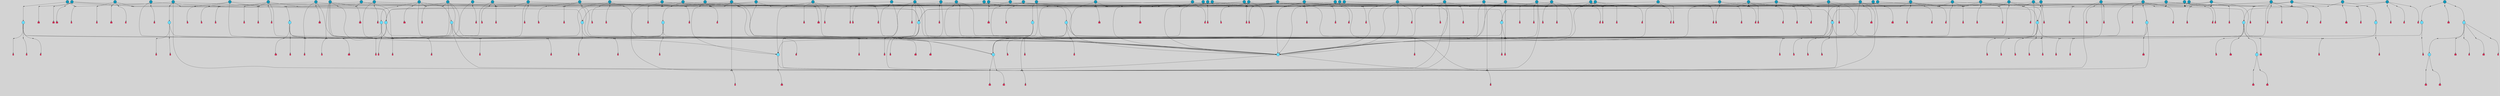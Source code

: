 // File exported with GEGELATI v1.3.1
// On the 2024-04-08 17:39:49
// With the File::TPGGraphDotExporter
digraph{
	graph[pad = "0.212, 0.055" bgcolor = lightgray]
	node[shape=circle style = filled label = ""]
		T3 [fillcolor="#66ddff"]
		T4 [fillcolor="#66ddff"]
		T7 [fillcolor="#66ddff"]
		T9 [fillcolor="#66ddff"]
		T11 [fillcolor="#66ddff"]
		T24 [fillcolor="#66ddff"]
		T27 [fillcolor="#66ddff"]
		T54 [fillcolor="#66ddff"]
		T59 [fillcolor="#66ddff"]
		T95 [fillcolor="#66ddff"]
		T102 [fillcolor="#66ddff"]
		T111 [fillcolor="#66ddff"]
		T129 [fillcolor="#66ddff"]
		T159 [fillcolor="#1199bb"]
		T160 [fillcolor="#66ddff"]
		T176 [fillcolor="#1199bb"]
		T194 [fillcolor="#1199bb"]
		T195 [fillcolor="#1199bb"]
		T210 [fillcolor="#1199bb"]
		T212 [fillcolor="#66ddff"]
		T213 [fillcolor="#1199bb"]
		T214 [fillcolor="#66ddff"]
		T215 [fillcolor="#1199bb"]
		T217 [fillcolor="#1199bb"]
		T226 [fillcolor="#1199bb"]
		T232 [fillcolor="#1199bb"]
		T242 [fillcolor="#66ddff"]
		T244 [fillcolor="#1199bb"]
		T247 [fillcolor="#1199bb"]
		T250 [fillcolor="#1199bb"]
		T258 [fillcolor="#66ddff"]
		T259 [fillcolor="#1199bb"]
		T260 [fillcolor="#1199bb"]
		T261 [fillcolor="#1199bb"]
		T264 [fillcolor="#1199bb"]
		T266 [fillcolor="#1199bb"]
		T267 [fillcolor="#1199bb"]
		T274 [fillcolor="#1199bb"]
		T275 [fillcolor="#1199bb"]
		T276 [fillcolor="#1199bb"]
		T277 [fillcolor="#1199bb"]
		T280 [fillcolor="#1199bb"]
		T281 [fillcolor="#1199bb"]
		T282 [fillcolor="#1199bb"]
		T283 [fillcolor="#1199bb"]
		T284 [fillcolor="#1199bb"]
		T287 [fillcolor="#1199bb"]
		T290 [fillcolor="#1199bb"]
		T291 [fillcolor="#1199bb"]
		T302 [fillcolor="#1199bb"]
		T306 [fillcolor="#1199bb"]
		T311 [fillcolor="#1199bb"]
		T312 [fillcolor="#1199bb"]
		T313 [fillcolor="#1199bb"]
		T316 [fillcolor="#1199bb"]
		T317 [fillcolor="#1199bb"]
		T318 [fillcolor="#1199bb"]
		T320 [fillcolor="#66ddff"]
		T321 [fillcolor="#66ddff"]
		T322 [fillcolor="#66ddff"]
		T323 [fillcolor="#1199bb"]
		T324 [fillcolor="#66ddff"]
		T325 [fillcolor="#66ddff"]
		T326 [fillcolor="#66ddff"]
		T327 [fillcolor="#1199bb"]
		T328 [fillcolor="#1199bb"]
		T330 [fillcolor="#1199bb"]
		T333 [fillcolor="#1199bb"]
		T334 [fillcolor="#1199bb"]
		T335 [fillcolor="#1199bb"]
		T339 [fillcolor="#1199bb"]
		T341 [fillcolor="#1199bb"]
		T343 [fillcolor="#1199bb"]
		T344 [fillcolor="#1199bb"]
		T346 [fillcolor="#1199bb"]
		T349 [fillcolor="#1199bb"]
		T351 [fillcolor="#1199bb"]
		T354 [fillcolor="#1199bb"]
		T355 [fillcolor="#1199bb"]
		T357 [fillcolor="#1199bb"]
		T358 [fillcolor="#1199bb"]
		T359 [fillcolor="#1199bb"]
		T360 [fillcolor="#1199bb"]
		T362 [fillcolor="#1199bb"]
		T364 [fillcolor="#1199bb"]
		T368 [fillcolor="#1199bb"]
		T369 [fillcolor="#1199bb"]
		T371 [fillcolor="#1199bb"]
		T372 [fillcolor="#1199bb"]
		T255 [fillcolor="#1199bb"]
		T373 [fillcolor="#1199bb"]
		T374 [fillcolor="#1199bb"]
		T375 [fillcolor="#1199bb"]
		T376 [fillcolor="#1199bb"]
		T377 [fillcolor="#1199bb"]
		T378 [fillcolor="#1199bb"]
		T379 [fillcolor="#1199bb"]
		T380 [fillcolor="#1199bb"]
		T381 [fillcolor="#1199bb"]
		T382 [fillcolor="#1199bb"]
		T383 [fillcolor="#1199bb"]
		T384 [fillcolor="#1199bb"]
		P2580 [fillcolor="#cccccc" shape=point] //6|
		I2580 [shape=box style=invis label="6|1&2|6#1|7&#92;n10|7&2|0#1|5&#92;n9|4&0|1#2|2&#92;n8|6&0|0#1|0&#92;n"]
		P2580 -> I2580[style=invis]
		A2094 [fillcolor="#ff3366" shape=box margin=0.03 width=0 height=0 label="3"]
		T3 -> P2580 -> A2094
		P2581 [fillcolor="#cccccc" shape=point] //3|
		I2581 [shape=box style=invis label="7|6&2|4#0|2&#92;n10|3&2|7#1|4&#92;n11|6&0|4#0|1&#92;n7|1&0|0#2|6&#92;n7|6&0|3#2|6&#92;n4|0&2|6#0|1&#92;n4|4&2|5#0|2&#92;n4|6&0|4#2|7&#92;n10|0&2|3#1|5&#92;n2|6&0|5#0|2&#92;n1|0&2|3#0|7&#92;n1|6&2|0#0|5&#92;n6|2&0|1#0|7&#92;n9|2&0|3#2|7&#92;n5|3&0|6#0|6&#92;n1|7&2|5#2|3&#92;n8|1&2|7#0|6&#92;n1|0&2|5#2|1&#92;n7|1&2|2#2|5&#92;n7|4&2|6#0|3&#92;n"]
		P2581 -> I2581[style=invis]
		A2095 [fillcolor="#ff3366" shape=box margin=0.03 width=0 height=0 label="4"]
		T3 -> P2581 -> A2095
		P2582 [fillcolor="#cccccc" shape=point] //7|
		I2582 [shape=box style=invis label="0|2&2|4#2|6&#92;n5|3&0|6#0|1&#92;n4|7&2|6#0|5&#92;n7|6&0|7#0|5&#92;n10|7&2|2#1|1&#92;n"]
		P2582 -> I2582[style=invis]
		A2096 [fillcolor="#ff3366" shape=box margin=0.03 width=0 height=0 label="4"]
		T4 -> P2582 -> A2096
		P2583 [fillcolor="#cccccc" shape=point] //0|
		I2583 [shape=box style=invis label="2|5&0|1#0|6&#92;n6|1&2|2#2|7&#92;n8|0&0|3#1|4&#92;n4|3&2|5#2|4&#92;n8|1&2|4#0|0&#92;n6|6&0|1#2|6&#92;n11|7&2|4#2|5&#92;n6|2&2|4#0|2&#92;n8|5&2|4#2|4&#92;n2|1&2|1#2|2&#92;n2|7&2|5#2|6&#92;n9|7&0|5#0|4&#92;n1|2&0|5#2|6&#92;n4|2&2|3#2|7&#92;n3|3&2|1#0|2&#92;n"]
		P2583 -> I2583[style=invis]
		A2097 [fillcolor="#ff3366" shape=box margin=0.03 width=0 height=0 label="5"]
		T4 -> P2583 -> A2097
		P2584 [fillcolor="#cccccc" shape=point] //-3|
		I2584 [shape=box style=invis label="1|6&2|7#0|7&#92;n10|2&0|7#1|3&#92;n9|6&2|7#2|2&#92;n5|3&0|7#0|7&#92;n1|6&2|3#0|0&#92;n2|3&2|3#2|2&#92;n5|1&2|6#0|6&#92;n"]
		P2584 -> I2584[style=invis]
		A2098 [fillcolor="#ff3366" shape=box margin=0.03 width=0 height=0 label="7"]
		T7 -> P2584 -> A2098
		P2585 [fillcolor="#cccccc" shape=point] //5|
		I2585 [shape=box style=invis label="0|5&2|3#0|1&#92;n0|6&2|1#2|4&#92;n6|2&2|6#0|7&#92;n7|4&0|3#0|1&#92;n5|4&0|7#1|6&#92;n9|1&0|5#2|2&#92;n6|3&2|3#1|7&#92;n11|7&2|4#1|6&#92;n2|5&0|1#0|0&#92;n4|7&0|0#0|2&#92;n6|2&0|6#0|0&#92;n2|1&2|6#2|4&#92;n10|0&2|0#1|0&#92;n6|6&2|4#0|6&#92;n"]
		P2585 -> I2585[style=invis]
		A2099 [fillcolor="#ff3366" shape=box margin=0.03 width=0 height=0 label="8"]
		T7 -> P2585 -> A2099
		P2586 [fillcolor="#cccccc" shape=point] //-6|
		I2586 [shape=box style=invis label="11|1&0|7#2|0&#92;n10|4&0|1#1|0&#92;n4|3&2|4#2|1&#92;n0|5&2|0#0|0&#92;n6|1&0|0#0|3&#92;n8|2&2|0#0|4&#92;n11|4&2|0#1|6&#92;n7|0&2|6#2|3&#92;n5|3&2|6#2|0&#92;n2|0&2|0#0|4&#92;n"]
		P2586 -> I2586[style=invis]
		A2100 [fillcolor="#ff3366" shape=box margin=0.03 width=0 height=0 label="9"]
		T9 -> P2586 -> A2100
		P2587 [fillcolor="#cccccc" shape=point] //2|
		I2587 [shape=box style=invis label="6|3&2|7#1|4&#92;n8|6&0|0#2|5&#92;n2|1&0|2#0|3&#92;n8|7&0|6#0|4&#92;n2|1&2|0#0|1&#92;n0|0&2|2#2|3&#92;n6|6&0|7#2|1&#92;n6|1&0|7#2|6&#92;n5|4&2|7#0|4&#92;n0|3&0|4#2|0&#92;n11|0&2|0#2|5&#92;n4|5&2|5#2|4&#92;n5|7&0|6#0|4&#92;n9|7&2|5#0|3&#92;n5|4&2|1#0|3&#92;n5|3&0|1#1|7&#92;n0|4&0|3#2|5&#92;n"]
		P2587 -> I2587[style=invis]
		A2101 [fillcolor="#ff3366" shape=box margin=0.03 width=0 height=0 label="10"]
		T9 -> P2587 -> A2101
		P2588 [fillcolor="#cccccc" shape=point] //6|
		I2588 [shape=box style=invis label="3|0&2|7#2|2&#92;n3|2&0|4#2|5&#92;n5|1&0|2#1|0&#92;n8|7&0|1#2|0&#92;n8|5&0|3#0|6&#92;n0|2&0|2#2|3&#92;n1|5&2|5#0|5&#92;n5|6&0|6#0|7&#92;n6|7&0|0#2|6&#92;n1|2&2|3#0|0&#92;n7|7&2|3#0|4&#92;n0|7&2|7#0|6&#92;n1|0&2|2#2|7&#92;n4|4&0|1#0|0&#92;n"]
		P2588 -> I2588[style=invis]
		A2102 [fillcolor="#ff3366" shape=box margin=0.03 width=0 height=0 label="11"]
		T11 -> P2588 -> A2102
		P2589 [fillcolor="#cccccc" shape=point] //-4|
		I2589 [shape=box style=invis label="4|1&0|4#2|6&#92;n1|2&2|2#2|0&#92;n1|2&2|0#0|6&#92;n8|4&2|3#2|5&#92;n5|5&2|1#1|0&#92;n"]
		P2589 -> I2589[style=invis]
		A2103 [fillcolor="#ff3366" shape=box margin=0.03 width=0 height=0 label="12"]
		T11 -> P2589 -> A2103
		P2590 [fillcolor="#cccccc" shape=point] //-3|
		I2590 [shape=box style=invis label="8|1&2|3#0|5&#92;n0|6&0|5#0|5&#92;n3|7&2|1#0|6&#92;n3|5&0|1#0|0&#92;n9|5&2|0#0|4&#92;n3|5&0|2#0|3&#92;n10|6&2|4#1|0&#92;n9|4&2|7#2|6&#92;n1|7&2|5#2|2&#92;n"]
		P2590 -> I2590[style=invis]
		A2104 [fillcolor="#ff3366" shape=box margin=0.03 width=0 height=0 label="5"]
		T4 -> P2590 -> A2104
		P2591 [fillcolor="#cccccc" shape=point] //1|
		I2591 [shape=box style=invis label="5|1&0|6#2|7&#92;n2|4&0|4#2|2&#92;n0|6&0|5#0|4&#92;n10|6&2|5#1|6&#92;n9|3&0|1#1|7&#92;n10|3&2|2#1|0&#92;n5|0&0|0#2|1&#92;n11|3&2|3#1|5&#92;n10|3&0|1#1|0&#92;n2|4&0|1#0|1&#92;n0|2&0|3#2|4&#92;n9|2&2|1#2|5&#92;n11|7&2|6#2|6&#92;n"]
		P2591 -> I2591[style=invis]
		T24 -> P2591 -> T7
		P2592 [fillcolor="#cccccc" shape=point] //5|
		I2592 [shape=box style=invis label="3|0&2|0#0|1&#92;n3|0&0|7#0|1&#92;n5|3&0|2#2|6&#92;n4|4&2|4#2|6&#92;n11|2&0|7#1|6&#92;n2|7&2|2#2|5&#92;n9|3&2|6#2|7&#92;n7|7&0|0#0|4&#92;n6|1&2|4#2|3&#92;n5|4&2|0#1|6&#92;n1|3&0|7#0|4&#92;n"]
		P2592 -> I2592[style=invis]
		A2105 [fillcolor="#ff3366" shape=box margin=0.03 width=0 height=0 label="7"]
		T24 -> P2592 -> A2105
		P2593 [fillcolor="#cccccc" shape=point] //-2|
		I2593 [shape=box style=invis label="4|1&0|4#0|3&#92;n4|2&0|5#2|0&#92;n5|5&2|6#0|5&#92;n1|4&0|1#0|2&#92;n6|3&2|7#1|5&#92;n0|4&2|0#0|3&#92;n8|5&2|5#1|2&#92;n10|7&2|7#1|1&#92;n3|4&0|0#2|1&#92;n3|6&2|5#2|5&#92;n8|3&0|1#0|7&#92;n10|0&2|7#1|3&#92;n4|1&2|4#0|1&#92;n9|3&2|0#0|4&#92;n3|6&2|0#0|4&#92;n1|2&0|6#2|1&#92;n4|0&2|1#2|2&#92;n"]
		P2593 -> I2593[style=invis]
		A2106 [fillcolor="#ff3366" shape=box margin=0.03 width=0 height=0 label="14"]
		T24 -> P2593 -> A2106
		P2594 [fillcolor="#cccccc" shape=point] //2|
		I2594 [shape=box style=invis label="9|1&2|3#0|1&#92;n5|2&2|0#2|4&#92;n3|6&2|5#2|7&#92;n7|0&2|5#0|4&#92;n1|2&0|3#0|5&#92;n7|3&2|7#0|0&#92;n"]
		P2594 -> I2594[style=invis]
		A2107 [fillcolor="#ff3366" shape=box margin=0.03 width=0 height=0 label="2"]
		T27 -> P2594 -> A2107
		P2595 [fillcolor="#cccccc" shape=point] //-6|
		I2595 [shape=box style=invis label="7|5&0|4#0|4&#92;n11|0&2|5#2|1&#92;n"]
		P2595 -> I2595[style=invis]
		A2108 [fillcolor="#ff3366" shape=box margin=0.03 width=0 height=0 label="3"]
		T27 -> P2595 -> A2108
		T27 -> P2581
		T27 -> P2583
		P2596 [fillcolor="#cccccc" shape=point] //0|
		I2596 [shape=box style=invis label="4|0&0|3#2|7&#92;n10|2&0|3#1|7&#92;n3|5&0|2#0|3&#92;n4|5&0|0#2|1&#92;n10|7&2|0#1|2&#92;n5|3&2|3#1|6&#92;n9|5&2|0#0|4&#92;n5|4&2|7#0|2&#92;n10|3&2|7#1|4&#92;n7|2&0|1#2|6&#92;n8|6&0|5#0|5&#92;n8|7&2|3#0|5&#92;n2|6&2|4#0|0&#92;n"]
		P2596 -> I2596[style=invis]
		A2109 [fillcolor="#ff3366" shape=box margin=0.03 width=0 height=0 label="5"]
		T27 -> P2596 -> A2109
		P2597 [fillcolor="#cccccc" shape=point] //8|
		I2597 [shape=box style=invis label="9|0&0|1#2|0&#92;n10|1&2|5#1|4&#92;n8|2&2|6#0|4&#92;n2|4&2|5#2|3&#92;n4|2&2|2#0|2&#92;n7|5&0|2#0|0&#92;n8|2&2|1#1|3&#92;n8|7&0|7#2|1&#92;n1|1&0|0#0|7&#92;n5|6&2|5#1|0&#92;n6|6&2|5#0|0&#92;n11|4&0|3#2|6&#92;n4|2&2|4#0|7&#92;n5|6&0|1#2|0&#92;n11|3&0|2#0|7&#92;n"]
		P2597 -> I2597[style=invis]
		A2110 [fillcolor="#ff3366" shape=box margin=0.03 width=0 height=0 label="6"]
		T54 -> P2597 -> A2110
		T54 -> P2592
		P2598 [fillcolor="#cccccc" shape=point] //-10|
		I2598 [shape=box style=invis label="3|6&0|0#0|4&#92;n4|1&2|4#0|1&#92;n5|1&0|1#0|4&#92;n5|5&2|6#0|5&#92;n6|5&0|6#0|3&#92;n11|1&2|0#0|1&#92;n0|7&2|0#0|3&#92;n1|2&0|6#0|1&#92;n8|0&0|4#2|0&#92;n0|4&0|7#2|7&#92;n7|0&2|7#1|3&#92;n3|1&0|5#2|5&#92;n5|1&0|4#0|3&#92;n2|2&0|2#0|0&#92;n8|3&0|1#0|7&#92;n3|0&0|3#0|5&#92;n7|2&0|5#2|0&#92;n6|3&2|7#1|5&#92;n4|7&2|7#2|1&#92;n"]
		P2598 -> I2598[style=invis]
		A2111 [fillcolor="#ff3366" shape=box margin=0.03 width=0 height=0 label="14"]
		T54 -> P2598 -> A2111
		T54 -> P2585
		P2599 [fillcolor="#cccccc" shape=point] //8|
		I2599 [shape=box style=invis label="9|0&0|1#2|0&#92;n10|1&2|5#1|4&#92;n8|2&2|6#0|4&#92;n4|5&0|3#0|1&#92;n2|4&2|5#2|3&#92;n4|2&2|2#0|2&#92;n7|5&0|2#0|0&#92;n8|2&2|1#1|3&#92;n8|7&0|7#2|1&#92;n1|1&0|0#0|7&#92;n5|6&2|5#1|0&#92;n6|3&2|5#0|0&#92;n11|4&0|3#2|6&#92;n1|2&2|4#0|7&#92;n5|6&0|1#2|0&#92;n11|3&0|2#0|7&#92;n"]
		P2599 -> I2599[style=invis]
		A2112 [fillcolor="#ff3366" shape=box margin=0.03 width=0 height=0 label="6"]
		T59 -> P2599 -> A2112
		T59 -> P2592
		T59 -> P2586
		T59 -> P2592
		P2600 [fillcolor="#cccccc" shape=point] //4|
		I2600 [shape=box style=invis label="4|3&0|6#0|3&#92;n5|7&2|3#2|2&#92;n5|6&0|7#1|2&#92;n1|4&2|6#0|3&#92;n8|4&2|1#2|5&#92;n9|5&2|4#1|4&#92;n2|4&0|5#0|7&#92;n10|0&0|6#1|3&#92;n3|0&0|6#0|2&#92;n2|7&2|7#2|6&#92;n5|2&0|5#1|5&#92;n10|4&2|5#1|7&#92;n4|0&0|4#2|4&#92;n11|1&0|4#2|6&#92;n10|6&2|0#1|4&#92;n9|7&0|3#1|4&#92;n4|5&2|7#0|6&#92;n11|5&2|6#2|3&#92;n0|3&0|5#0|1&#92;n"]
		P2600 -> I2600[style=invis]
		A2113 [fillcolor="#ff3366" shape=box margin=0.03 width=0 height=0 label="13"]
		T95 -> P2600 -> A2113
		P2601 [fillcolor="#cccccc" shape=point] //8|
		I2601 [shape=box style=invis label="9|7&0|5#2|5&#92;n3|3&2|3#0|2&#92;n9|5&2|2#1|0&#92;n2|3&0|6#0|3&#92;n4|4&2|5#2|7&#92;n11|3&2|0#1|5&#92;n6|6&2|1#2|2&#92;n4|6&0|1#2|2&#92;n2|5&2|7#2|2&#92;n7|7&2|2#2|3&#92;n6|5&0|3#2|6&#92;n6|7&0|6#0|2&#92;n"]
		P2601 -> I2601[style=invis]
		A2114 [fillcolor="#ff3366" shape=box margin=0.03 width=0 height=0 label="14"]
		T95 -> P2601 -> A2114
		P2602 [fillcolor="#cccccc" shape=point] //2|
		I2602 [shape=box style=invis label="4|1&0|4#2|6&#92;n5|5&2|1#1|0&#92;n1|0&2|0#0|6&#92;n8|4&2|3#2|5&#92;n"]
		P2602 -> I2602[style=invis]
		T95 -> P2602 -> T11
		P2603 [fillcolor="#cccccc" shape=point] //-9|
		I2603 [shape=box style=invis label="2|0&2|0#2|1&#92;n4|4&2|4#2|6&#92;n9|1&0|3#1|7&#92;n5|3&0|2#2|6&#92;n2|7&2|2#2|5&#92;n5|4&2|0#1|6&#92;n3|0&0|7#0|1&#92;n1|3&0|7#0|4&#92;n11|6&2|2#0|7&#92;n7|7&0|0#0|4&#92;n11|0&0|7#1|6&#92;n9|3&2|6#2|7&#92;n"]
		P2603 -> I2603[style=invis]
		A2115 [fillcolor="#ff3366" shape=box margin=0.03 width=0 height=0 label="7"]
		T95 -> P2603 -> A2115
		P2604 [fillcolor="#cccccc" shape=point] //-8|
		I2604 [shape=box style=invis label="7|5&0|4#2|4&#92;n"]
		P2604 -> I2604[style=invis]
		A2116 [fillcolor="#ff3366" shape=box margin=0.03 width=0 height=0 label="3"]
		T95 -> P2604 -> A2116
		P2605 [fillcolor="#cccccc" shape=point] //7|
		I2605 [shape=box style=invis label="3|3&2|7#0|4&#92;n4|3&2|6#0|3&#92;n8|4&0|6#1|2&#92;n5|6&2|3#0|4&#92;n0|7&2|1#0|5&#92;n8|7&2|2#2|5&#92;n9|1&0|0#1|0&#92;n10|1&2|1#1|4&#92;n10|5&0|6#1|7&#92;n5|2&2|3#0|4&#92;n2|0&2|6#2|7&#92;n1|7&0|1#0|7&#92;n"]
		P2605 -> I2605[style=invis]
		A2117 [fillcolor="#ff3366" shape=box margin=0.03 width=0 height=0 label="2"]
		T102 -> P2605 -> A2117
		T102 -> P2604
		P2606 [fillcolor="#cccccc" shape=point] //8|
		I2606 [shape=box style=invis label="7|0&0|2#1|4&#92;n8|1&2|3#0|5&#92;n0|6&0|5#0|5&#92;n3|7&2|1#0|6&#92;n9|4&2|7#1|6&#92;n1|7&2|5#2|2&#92;n8|5&2|0#0|3&#92;n0|2&0|2#0|0&#92;n3|5&0|2#0|3&#92;n"]
		P2606 -> I2606[style=invis]
		A2118 [fillcolor="#ff3366" shape=box margin=0.03 width=0 height=0 label="5"]
		T102 -> P2606 -> A2118
		P2607 [fillcolor="#cccccc" shape=point] //-5|
		I2607 [shape=box style=invis label="0|0&2|3#0|2&#92;n10|5&0|6#1|3&#92;n7|3&0|6#2|3&#92;n3|4&0|6#0|6&#92;n10|5&0|2#1|1&#92;n5|0&0|1#0|3&#92;n6|6&2|5#1|5&#92;n7|4&0|2#1|7&#92;n5|7&0|1#2|5&#92;n1|5&0|0#0|3&#92;n7|5&2|1#2|6&#92;n9|0&0|2#0|0&#92;n4|0&2|4#0|0&#92;n4|6&0|0#2|3&#92;n3|1&0|6#2|5&#92;n7|7&2|1#2|3&#92;n9|4&2|2#0|6&#92;n"]
		P2607 -> I2607[style=invis]
		T111 -> P2607 -> T9
		P2608 [fillcolor="#cccccc" shape=point] //7|
		I2608 [shape=box style=invis label="7|4&2|1#2|0&#92;n4|1&2|4#2|3&#92;n5|0&2|0#2|2&#92;n6|1&2|4#2|6&#92;n"]
		P2608 -> I2608[style=invis]
		A2119 [fillcolor="#ff3366" shape=box margin=0.03 width=0 height=0 label="9"]
		T111 -> P2608 -> A2119
		P2609 [fillcolor="#cccccc" shape=point] //2|
		I2609 [shape=box style=invis label="3|0&2|0#0|1&#92;n11|2&0|7#1|6&#92;n8|7&2|4#0|5&#92;n5|3&0|2#2|6&#92;n4|4&2|4#2|6&#92;n3|0&0|7#0|1&#92;n2|7&2|2#2|5&#92;n9|3&2|6#2|7&#92;n7|7&0|0#0|4&#92;n6|1&2|4#1|3&#92;n5|4&2|0#1|6&#92;n1|3&0|7#0|4&#92;n"]
		P2609 -> I2609[style=invis]
		A2120 [fillcolor="#ff3366" shape=box margin=0.03 width=0 height=0 label="7"]
		T111 -> P2609 -> A2120
		T111 -> P2586
		T129 -> P2597
		T129 -> P2592
		P2610 [fillcolor="#cccccc" shape=point] //10|
		I2610 [shape=box style=invis label="4|5&2|7#2|1&#92;n1|7&2|3#0|6&#92;n3|5&2|2#0|3&#92;n10|3&0|7#1|4&#92;n7|1&0|4#2|6&#92;n10|2&0|3#1|7&#92;n9|5&2|0#0|4&#92;n4|0&0|3#2|7&#92;n11|4&2|6#1|2&#92;n5|4&2|7#0|2&#92;n2|6&2|4#0|0&#92;n6|5&0|7#2|1&#92;n5|3&2|3#1|6&#92;n10|7&2|0#1|2&#92;n"]
		P2610 -> I2610[style=invis]
		A2121 [fillcolor="#ff3366" shape=box margin=0.03 width=0 height=0 label="5"]
		T129 -> P2610 -> A2121
		P2611 [fillcolor="#cccccc" shape=point] //5|
		I2611 [shape=box style=invis label="9|4&2|3#1|3&#92;n0|4&2|4#0|5&#92;n6|1&2|6#2|5&#92;n4|0&0|5#2|0&#92;n"]
		P2611 -> I2611[style=invis]
		A2122 [fillcolor="#ff3366" shape=box margin=0.03 width=0 height=0 label="7"]
		T129 -> P2611 -> A2122
		P2612 [fillcolor="#cccccc" shape=point] //6|
		I2612 [shape=box style=invis label="9|4&2|7#0|6&#92;n8|4&0|1#1|0&#92;n1|3&0|0#2|1&#92;n2|4&0|6#2|2&#92;n5|1&2|5#0|7&#92;n3|0&0|3#2|6&#92;n2|2&2|6#0|2&#92;n8|4&0|4#2|2&#92;n5|1&2|4#0|3&#92;n9|4&0|6#0|6&#92;n5|0&2|2#1|5&#92;n11|7&0|0#1|1&#92;n0|4&0|3#0|3&#92;n7|7&2|4#2|5&#92;n1|5&0|1#2|1&#92;n"]
		P2612 -> I2612[style=invis]
		A2123 [fillcolor="#ff3366" shape=box margin=0.03 width=0 height=0 label="1"]
		T129 -> P2612 -> A2123
		P2613 [fillcolor="#cccccc" shape=point] //7|
		I2613 [shape=box style=invis label="7|0&2|1#2|0&#92;n9|7&2|1#1|7&#92;n8|2&0|1#1|0&#92;n6|6&0|2#1|1&#92;n2|2&0|5#0|0&#92;n5|7&0|0#2|1&#92;n5|1&2|5#1|5&#92;n4|7&2|4#2|3&#92;n10|5&2|2#1|5&#92;n1|3&2|2#2|0&#92;n10|2&2|6#1|5&#92;n"]
		P2613 -> I2613[style=invis]
		A2124 [fillcolor="#ff3366" shape=box margin=0.03 width=0 height=0 label="1"]
		T159 -> P2613 -> A2124
		P2614 [fillcolor="#cccccc" shape=point] //7|
		I2614 [shape=box style=invis label="7|4&2|7#0|4&#92;n4|6&0|1#2|5&#92;n2|1&2|3#0|0&#92;n4|3&2|0#0|1&#92;n0|0&2|7#2|7&#92;n7|7&0|5#2|3&#92;n5|0&2|1#2|2&#92;n10|0&0|4#1|2&#92;n4|4&0|7#0|0&#92;n6|7&0|2#0|1&#92;n1|4&2|5#0|4&#92;n"]
		P2614 -> I2614[style=invis]
		A2125 [fillcolor="#ff3366" shape=box margin=0.03 width=0 height=0 label="0"]
		T159 -> P2614 -> A2125
		P2615 [fillcolor="#cccccc" shape=point] //5|
		I2615 [shape=box style=invis label="0|5&2|3#0|1&#92;n0|6&2|1#2|4&#92;n6|2&2|6#0|7&#92;n9|0&2|7#1|1&#92;n7|4&0|3#0|1&#92;n11|7&2|4#1|6&#92;n9|1&0|5#2|2&#92;n5|4&0|7#1|6&#92;n2|5&0|1#0|0&#92;n4|7&0|0#0|2&#92;n6|2&0|6#0|0&#92;n2|1&2|6#2|4&#92;n10|0&0|0#1|0&#92;n6|6&2|4#0|6&#92;n"]
		P2615 -> I2615[style=invis]
		T159 -> P2615 -> T129
		T160 -> P2600
		T160 -> P2603
		P2616 [fillcolor="#cccccc" shape=point] //5|
		I2616 [shape=box style=invis label="6|0&2|7#2|7&#92;n3|6&2|6#2|6&#92;n6|3&0|5#1|2&#92;n"]
		P2616 -> I2616[style=invis]
		A2126 [fillcolor="#ff3366" shape=box margin=0.03 width=0 height=0 label="3"]
		T160 -> P2616 -> A2126
		P2617 [fillcolor="#cccccc" shape=point] //-2|
		I2617 [shape=box style=invis label="11|7&2|0#1|7&#92;n4|3&0|1#2|5&#92;n0|4&2|4#2|7&#92;n1|6&0|0#0|4&#92;n4|0&0|0#0|5&#92;n0|6&2|3#2|0&#92;n9|6&2|5#1|3&#92;n0|7&2|1#2|5&#92;n4|4&0|5#0|1&#92;n10|4&0|0#1|0&#92;n"]
		P2617 -> I2617[style=invis]
		A2127 [fillcolor="#ff3366" shape=box margin=0.03 width=0 height=0 label="12"]
		T160 -> P2617 -> A2127
		T160 -> P2592
		P2618 [fillcolor="#cccccc" shape=point] //3|
		I2618 [shape=box style=invis label="4|7&0|7#2|7&#92;n11|5&2|6#0|2&#92;n5|5&2|6#2|0&#92;n3|2&0|6#0|3&#92;n10|2&2|5#1|5&#92;n9|4&2|3#1|5&#92;n2|5&2|7#2|4&#92;n11|3&2|5#1|0&#92;n7|0&0|7#2|1&#92;n1|2&0|5#0|1&#92;n"]
		P2618 -> I2618[style=invis]
		A2128 [fillcolor="#ff3366" shape=box margin=0.03 width=0 height=0 label="5"]
		T176 -> P2618 -> A2128
		P2619 [fillcolor="#cccccc" shape=point] //2|
		I2619 [shape=box style=invis label="7|1&0|6#0|1&#92;n5|2&2|5#1|6&#92;n10|1&2|1#1|1&#92;n4|7&0|4#2|2&#92;n11|7&0|4#2|7&#92;n5|0&0|5#1|7&#92;n8|2&0|5#2|4&#92;n10|0&2|6#1|6&#92;n5|1&0|1#2|3&#92;n1|6&2|0#0|1&#92;n9|6&2|2#1|4&#92;n3|4&2|3#0|0&#92;n10|1&0|1#1|0&#92;n2|2&0|1#2|1&#92;n3|1&2|7#0|3&#92;n"]
		P2619 -> I2619[style=invis]
		A2129 [fillcolor="#ff3366" shape=box margin=0.03 width=0 height=0 label="10"]
		T176 -> P2619 -> A2129
		P2620 [fillcolor="#cccccc" shape=point] //-1|
		I2620 [shape=box style=invis label="1|7&2|1#0|6&#92;n8|1&2|3#0|5&#92;n10|6&2|7#1|0&#92;n1|7&2|5#0|2&#92;n0|3&0|3#2|2&#92;n3|5&0|1#0|0&#92;n3|5&0|2#0|3&#92;n1|5&2|0#0|4&#92;n5|7&2|2#2|5&#92;n4|0&2|3#0|3&#92;n"]
		P2620 -> I2620[style=invis]
		T176 -> P2620 -> T3
		P2621 [fillcolor="#cccccc" shape=point] //-3|
		I2621 [shape=box style=invis label="6|3&2|4#1|4&#92;n5|3&0|1#1|7&#92;n2|1&0|2#2|3&#92;n8|7&0|6#0|4&#92;n2|1&2|0#0|1&#92;n0|0&2|2#2|3&#92;n6|1&0|7#2|6&#92;n5|7&0|2#0|4&#92;n0|3&0|4#2|0&#92;n11|0&2|0#2|5&#92;n6|0&2|0#1|4&#92;n8|6&0|2#2|5&#92;n5|4&2|1#0|3&#92;n9|7&2|5#0|3&#92;n5|4&2|7#0|4&#92;n"]
		P2621 -> I2621[style=invis]
		A2130 [fillcolor="#ff3366" shape=box margin=0.03 width=0 height=0 label="10"]
		T176 -> P2621 -> A2130
		P2622 [fillcolor="#cccccc" shape=point] //4|
		I2622 [shape=box style=invis label="7|1&0|6#0|1&#92;n5|2&2|5#1|6&#92;n10|1&2|1#1|1&#92;n9|6&2|2#1|4&#92;n4|7&0|4#2|2&#92;n9|6&0|4#1|1&#92;n10|0&2|6#1|6&#92;n5|1&0|1#2|3&#92;n1|6&2|0#0|1&#92;n8|2&0|5#2|4&#92;n3|4&2|3#0|0&#92;n10|1&0|5#1|0&#92;n2|2&0|1#2|1&#92;n3|1&2|7#0|3&#92;n"]
		P2622 -> I2622[style=invis]
		A2131 [fillcolor="#ff3366" shape=box margin=0.03 width=0 height=0 label="10"]
		T176 -> P2622 -> A2131
		P2623 [fillcolor="#cccccc" shape=point] //-2|
		I2623 [shape=box style=invis label="1|0&0|3#0|3&#92;n2|7&0|4#0|4&#92;n11|6&2|1#1|4&#92;n6|1&2|5#0|0&#92;n2|0&2|0#0|6&#92;n1|3&2|1#0|4&#92;n"]
		P2623 -> I2623[style=invis]
		A2132 [fillcolor="#ff3366" shape=box margin=0.03 width=0 height=0 label="2"]
		T194 -> P2623 -> A2132
		P2624 [fillcolor="#cccccc" shape=point] //3|
		I2624 [shape=box style=invis label="5|4&2|7#0|4&#92;n0|4&0|3#2|5&#92;n8|6&0|0#2|5&#92;n2|1&0|2#0|3&#92;n9|7&0|6#0|4&#92;n0|0&2|2#2|3&#92;n6|6&0|7#2|1&#92;n6|1&0|7#2|6&#92;n0|3&0|4#2|0&#92;n11|0&2|0#2|5&#92;n4|5&2|5#2|4&#92;n5|3&0|1#1|7&#92;n9|7&2|2#0|3&#92;n5|4&2|1#0|3&#92;n5|0&0|6#0|4&#92;n0|0&0|1#2|0&#92;n"]
		P2624 -> I2624[style=invis]
		A2133 [fillcolor="#ff3366" shape=box margin=0.03 width=0 height=0 label="10"]
		T194 -> P2624 -> A2133
		T194 -> P2620
		P2625 [fillcolor="#cccccc" shape=point] //10|
		I2625 [shape=box style=invis label="6|1&2|4#2|3&#92;n3|0&0|7#0|1&#92;n5|3&0|2#2|6&#92;n4|4&0|4#2|6&#92;n5|4&2|0#1|6&#92;n10|5&0|6#1|5&#92;n2|5&2|1#2|2&#92;n1|3&0|7#0|4&#92;n3|0&2|0#0|1&#92;n11|2&0|5#1|6&#92;n9|3&2|6#2|7&#92;n7|7&0|0#0|4&#92;n"]
		P2625 -> I2625[style=invis]
		A2134 [fillcolor="#ff3366" shape=box margin=0.03 width=0 height=0 label="7"]
		T194 -> P2625 -> A2134
		P2626 [fillcolor="#cccccc" shape=point] //5|
		I2626 [shape=box style=invis label="3|0&2|0#2|1&#92;n3|0&0|7#0|1&#92;n5|3&0|2#2|6&#92;n4|4&2|4#2|6&#92;n5|4&2|0#1|6&#92;n2|7&2|2#2|5&#92;n1|3&0|7#0|4&#92;n11|6&2|2#0|7&#92;n7|7&0|0#0|4&#92;n6|1&2|4#2|3&#92;n11|0&0|7#1|6&#92;n9|3&2|6#2|7&#92;n"]
		P2626 -> I2626[style=invis]
		A2135 [fillcolor="#ff3366" shape=box margin=0.03 width=0 height=0 label="7"]
		T195 -> P2626 -> A2135
		P2627 [fillcolor="#cccccc" shape=point] //4|
		I2627 [shape=box style=invis label="7|1&0|6#0|1&#92;n6|7&2|7#1|7&#92;n10|1&2|1#1|1&#92;n9|6&2|2#1|4&#92;n4|7&0|4#2|2&#92;n9|6&0|5#1|1&#92;n10|0&2|6#1|6&#92;n5|1&0|1#2|3&#92;n10|1&0|5#1|0&#92;n3|4&2|3#0|0&#92;n8|2&0|5#2|4&#92;n1|6&2|0#0|0&#92;n2|3&0|1#2|6&#92;n5|2&2|2#1|6&#92;n2|2&0|1#2|1&#92;n3|1&2|7#0|3&#92;n6|7&2|3#0|4&#92;n"]
		P2627 -> I2627[style=invis]
		A2136 [fillcolor="#ff3366" shape=box margin=0.03 width=0 height=0 label="10"]
		T195 -> P2627 -> A2136
		P2628 [fillcolor="#cccccc" shape=point] //-4|
		I2628 [shape=box style=invis label="0|4&0|0#2|7&#92;n8|5&2|4#2|4&#92;n4|3&2|5#2|4&#92;n11|7&2|2#2|5&#92;n6|5&2|2#2|7&#92;n3|2&0|7#0|7&#92;n3|3&2|1#0|3&#92;n2|6&0|3#2|5&#92;n0|1&2|6#2|2&#92;n8|2&0|0#1|6&#92;n0|7&0|5#0|4&#92;n9|5&0|3#2|7&#92;n2|7&2|5#2|6&#92;n9|0&2|0#0|1&#92;n1|2&2|4#0|2&#92;n"]
		P2628 -> I2628[style=invis]
		T195 -> P2628 -> T27
		T195 -> P2614
		T210 -> P2614
		T210 -> P2592
		P2629 [fillcolor="#cccccc" shape=point] //6|
		I2629 [shape=box style=invis label="10|4&2|6#1|2&#92;n8|4&0|1#1|0&#92;n0|4&2|6#0|0&#92;n8|4&2|5#2|1&#92;n7|5&2|5#1|0&#92;n3|6&0|6#2|2&#92;n1|7&0|7#0|5&#92;n2|0&0|7#2|4&#92;n2|6&2|2#0|0&#92;n0|7&2|7#0|7&#92;n11|6&0|4#2|2&#92;n5|5&0|0#0|1&#92;n10|1&0|0#1|0&#92;n7|3&0|1#2|5&#92;n9|2&2|7#1|5&#92;n9|4&2|6#2|7&#92;n1|6&2|4#2|2&#92;n3|3&2|2#0|7&#92;n1|6&2|0#0|0&#92;n6|4&2|6#1|0&#92;n"]
		P2629 -> I2629[style=invis]
		A2137 [fillcolor="#ff3366" shape=box margin=0.03 width=0 height=0 label="1"]
		T210 -> P2629 -> A2137
		P2630 [fillcolor="#cccccc" shape=point] //2|
		I2630 [shape=box style=invis label="4|5&2|7#2|1&#92;n1|7&2|3#0|6&#92;n3|5&2|2#0|3&#92;n10|3&2|7#1|4&#92;n7|1&0|4#2|6&#92;n4|0&0|3#2|7&#92;n9|5&2|0#0|4&#92;n10|2&0|3#1|7&#92;n11|4&2|6#1|2&#92;n10|3&2|1#1|6&#92;n5|4&2|7#0|2&#92;n2|6&2|4#0|0&#92;n6|5&0|7#2|1&#92;n5|3&2|3#1|6&#92;n10|7&2|0#1|2&#92;n"]
		P2630 -> I2630[style=invis]
		A2138 [fillcolor="#ff3366" shape=box margin=0.03 width=0 height=0 label="5"]
		T210 -> P2630 -> A2138
		P2631 [fillcolor="#cccccc" shape=point] //9|
		I2631 [shape=box style=invis label="11|0&2|0#1|1&#92;n3|6&0|6#0|0&#92;n1|4&0|0#2|4&#92;n7|5&2|2#1|3&#92;n11|7&2|6#1|7&#92;n5|2&0|6#1|5&#92;n9|5&0|6#0|3&#92;n2|2&2|7#0|5&#92;n9|3&2|2#2|0&#92;n11|0&2|7#0|1&#92;n1|1&2|0#0|1&#92;n6|6&0|6#1|2&#92;n9|7&0|1#0|3&#92;n2|0&2|4#2|5&#92;n2|4&2|2#0|0&#92;n6|1&2|1#1|7&#92;n10|7&2|5#1|6&#92;n11|5&2|7#2|4&#92;n"]
		P2631 -> I2631[style=invis]
		A2139 [fillcolor="#ff3366" shape=box margin=0.03 width=0 height=0 label="1"]
		T210 -> P2631 -> A2139
		P2632 [fillcolor="#cccccc" shape=point] //5|
		I2632 [shape=box style=invis label="9|4&2|3#1|3&#92;n0|4&2|4#0|5&#92;n6|1&2|6#2|5&#92;n4|0&0|5#2|0&#92;n"]
		P2632 -> I2632[style=invis]
		A2140 [fillcolor="#ff3366" shape=box margin=0.03 width=0 height=0 label="7"]
		T212 -> P2632 -> A2140
		P2633 [fillcolor="#cccccc" shape=point] //10|
		I2633 [shape=box style=invis label="4|5&2|7#2|1&#92;n1|7&2|3#0|6&#92;n3|5&2|2#0|3&#92;n10|3&0|7#1|4&#92;n7|1&0|4#2|6&#92;n10|2&0|3#1|7&#92;n9|5&2|0#0|4&#92;n4|0&0|3#2|7&#92;n11|4&2|6#1|2&#92;n5|4&2|7#0|2&#92;n2|6&2|4#0|0&#92;n6|5&0|7#2|1&#92;n5|3&2|3#1|6&#92;n10|7&2|0#1|2&#92;n"]
		P2633 -> I2633[style=invis]
		A2141 [fillcolor="#ff3366" shape=box margin=0.03 width=0 height=0 label="5"]
		T212 -> P2633 -> A2141
		P2634 [fillcolor="#cccccc" shape=point] //8|
		I2634 [shape=box style=invis label="9|0&0|1#2|0&#92;n10|1&2|5#1|4&#92;n8|2&2|6#0|4&#92;n2|4&2|5#2|3&#92;n4|2&2|2#0|2&#92;n7|5&0|2#0|0&#92;n8|2&2|1#1|3&#92;n8|7&0|7#2|1&#92;n1|1&0|0#0|7&#92;n5|6&2|5#1|0&#92;n6|6&2|5#0|0&#92;n11|4&0|3#2|6&#92;n4|2&2|4#0|7&#92;n5|6&0|1#2|0&#92;n11|3&0|2#0|7&#92;n"]
		P2634 -> I2634[style=invis]
		A2142 [fillcolor="#ff3366" shape=box margin=0.03 width=0 height=0 label="6"]
		T212 -> P2634 -> A2142
		P2635 [fillcolor="#cccccc" shape=point] //5|
		I2635 [shape=box style=invis label="3|0&2|0#0|1&#92;n3|0&0|7#0|1&#92;n5|3&0|2#2|6&#92;n4|4&2|4#2|6&#92;n11|2&0|7#1|6&#92;n2|7&2|2#2|5&#92;n9|3&2|6#2|7&#92;n7|7&0|0#0|4&#92;n6|1&2|4#2|3&#92;n5|4&2|0#1|6&#92;n1|3&0|7#0|4&#92;n"]
		P2635 -> I2635[style=invis]
		A2143 [fillcolor="#ff3366" shape=box margin=0.03 width=0 height=0 label="7"]
		T212 -> P2635 -> A2143
		P2636 [fillcolor="#cccccc" shape=point] //5|
		I2636 [shape=box style=invis label="0|5&2|3#0|1&#92;n0|6&2|1#2|4&#92;n6|2&2|6#0|7&#92;n9|0&2|7#1|1&#92;n7|4&0|3#0|1&#92;n11|7&2|4#1|6&#92;n9|1&0|5#2|2&#92;n5|4&0|7#1|6&#92;n2|5&0|1#0|0&#92;n4|7&0|0#0|2&#92;n6|2&0|6#0|0&#92;n2|1&2|6#2|4&#92;n10|0&0|0#1|0&#92;n6|6&2|4#0|6&#92;n"]
		P2636 -> I2636[style=invis]
		T213 -> P2636 -> T212
		P2637 [fillcolor="#cccccc" shape=point] //6|
		I2637 [shape=box style=invis label="9|4&2|7#0|6&#92;n8|4&0|1#1|0&#92;n1|3&0|0#2|1&#92;n2|4&0|6#2|2&#92;n5|1&2|5#0|7&#92;n3|0&0|3#2|6&#92;n2|2&2|6#0|2&#92;n8|4&0|4#2|2&#92;n5|1&2|4#0|3&#92;n9|4&0|6#0|6&#92;n5|0&2|2#1|5&#92;n11|7&0|0#1|1&#92;n0|4&0|3#0|3&#92;n7|7&2|4#2|5&#92;n1|5&0|1#2|1&#92;n"]
		P2637 -> I2637[style=invis]
		A2144 [fillcolor="#ff3366" shape=box margin=0.03 width=0 height=0 label="1"]
		T212 -> P2637 -> A2144
		P2638 [fillcolor="#cccccc" shape=point] //7|
		I2638 [shape=box style=invis label="7|4&2|7#0|4&#92;n4|6&0|1#2|5&#92;n2|1&2|3#0|0&#92;n4|3&2|0#0|1&#92;n0|0&2|7#2|7&#92;n7|7&0|5#2|3&#92;n5|0&2|1#2|2&#92;n10|0&0|4#1|2&#92;n4|4&0|7#0|0&#92;n6|7&0|2#0|1&#92;n1|4&2|5#0|4&#92;n"]
		P2638 -> I2638[style=invis]
		A2145 [fillcolor="#ff3366" shape=box margin=0.03 width=0 height=0 label="0"]
		T213 -> P2638 -> A2145
		P2639 [fillcolor="#cccccc" shape=point] //7|
		I2639 [shape=box style=invis label="7|0&2|1#2|0&#92;n9|7&2|1#1|7&#92;n8|2&0|1#1|0&#92;n6|6&0|2#1|1&#92;n2|2&0|5#0|0&#92;n5|7&0|0#2|1&#92;n5|1&2|5#1|5&#92;n4|7&2|4#2|3&#92;n10|5&2|2#1|5&#92;n1|3&2|2#2|0&#92;n10|2&2|6#1|5&#92;n"]
		P2639 -> I2639[style=invis]
		A2146 [fillcolor="#ff3366" shape=box margin=0.03 width=0 height=0 label="1"]
		T213 -> P2639 -> A2146
		P2640 [fillcolor="#cccccc" shape=point] //6|
		I2640 [shape=box style=invis label="9|4&2|7#0|6&#92;n8|4&0|1#1|0&#92;n1|3&0|0#2|1&#92;n2|4&0|6#2|2&#92;n5|1&2|5#0|7&#92;n3|0&0|3#2|6&#92;n2|2&2|6#0|2&#92;n8|4&0|4#2|2&#92;n5|1&2|4#0|3&#92;n9|4&0|6#0|6&#92;n5|0&2|2#1|5&#92;n11|7&0|0#1|1&#92;n0|4&0|3#0|3&#92;n7|7&2|4#2|5&#92;n1|5&0|1#2|1&#92;n"]
		P2640 -> I2640[style=invis]
		A2147 [fillcolor="#ff3366" shape=box margin=0.03 width=0 height=0 label="1"]
		T214 -> P2640 -> A2147
		P2641 [fillcolor="#cccccc" shape=point] //5|
		I2641 [shape=box style=invis label="9|4&2|3#1|3&#92;n0|4&2|4#0|5&#92;n6|1&2|6#2|5&#92;n4|0&0|5#2|0&#92;n"]
		P2641 -> I2641[style=invis]
		A2148 [fillcolor="#ff3366" shape=box margin=0.03 width=0 height=0 label="7"]
		T214 -> P2641 -> A2148
		P2642 [fillcolor="#cccccc" shape=point] //8|
		I2642 [shape=box style=invis label="9|0&0|1#2|0&#92;n10|1&2|5#1|4&#92;n8|2&2|6#0|4&#92;n2|4&2|5#2|3&#92;n4|2&2|2#0|2&#92;n7|5&0|2#0|0&#92;n8|2&2|1#1|3&#92;n8|7&0|7#2|1&#92;n1|1&0|0#0|7&#92;n5|6&2|5#1|0&#92;n6|6&2|5#0|0&#92;n11|4&0|3#2|6&#92;n4|2&2|4#0|7&#92;n5|6&0|1#2|0&#92;n11|3&0|2#0|7&#92;n"]
		P2642 -> I2642[style=invis]
		A2149 [fillcolor="#ff3366" shape=box margin=0.03 width=0 height=0 label="6"]
		T214 -> P2642 -> A2149
		P2643 [fillcolor="#cccccc" shape=point] //10|
		I2643 [shape=box style=invis label="4|5&2|7#2|1&#92;n1|7&2|3#0|6&#92;n3|5&2|2#0|3&#92;n10|3&0|7#1|4&#92;n7|1&0|4#2|6&#92;n10|2&0|3#1|7&#92;n9|5&2|0#0|4&#92;n4|0&0|3#2|7&#92;n11|4&2|6#1|2&#92;n5|4&2|7#0|2&#92;n2|6&2|4#0|0&#92;n6|5&0|7#2|1&#92;n5|3&2|3#1|6&#92;n10|7&2|0#1|2&#92;n"]
		P2643 -> I2643[style=invis]
		A2150 [fillcolor="#ff3366" shape=box margin=0.03 width=0 height=0 label="5"]
		T214 -> P2643 -> A2150
		P2644 [fillcolor="#cccccc" shape=point] //5|
		I2644 [shape=box style=invis label="0|5&2|3#0|1&#92;n0|6&2|1#2|4&#92;n6|2&2|6#0|7&#92;n9|0&2|7#1|1&#92;n7|4&0|3#0|1&#92;n11|7&2|4#1|6&#92;n9|1&0|5#2|2&#92;n5|4&0|7#1|6&#92;n2|5&0|1#0|0&#92;n4|7&0|0#0|2&#92;n6|2&0|6#0|0&#92;n2|1&2|6#2|4&#92;n10|0&0|0#1|0&#92;n6|6&2|4#0|6&#92;n"]
		P2644 -> I2644[style=invis]
		T215 -> P2644 -> T214
		P2645 [fillcolor="#cccccc" shape=point] //7|
		I2645 [shape=box style=invis label="7|4&2|7#0|4&#92;n4|6&0|1#2|5&#92;n2|1&2|3#0|0&#92;n4|3&2|0#0|1&#92;n0|0&2|7#2|7&#92;n7|7&0|5#2|3&#92;n5|0&2|1#2|2&#92;n10|0&0|4#1|2&#92;n4|4&0|7#0|0&#92;n6|7&0|2#0|1&#92;n1|4&2|5#0|4&#92;n"]
		P2645 -> I2645[style=invis]
		A2151 [fillcolor="#ff3366" shape=box margin=0.03 width=0 height=0 label="0"]
		T215 -> P2645 -> A2151
		P2646 [fillcolor="#cccccc" shape=point] //5|
		I2646 [shape=box style=invis label="3|0&2|0#0|1&#92;n3|0&0|7#0|1&#92;n5|3&0|2#2|6&#92;n4|4&2|4#2|6&#92;n11|2&0|7#1|6&#92;n2|7&2|2#2|5&#92;n9|3&2|6#2|7&#92;n7|7&0|0#0|4&#92;n6|1&2|4#2|3&#92;n5|4&2|0#1|6&#92;n1|3&0|7#0|4&#92;n"]
		P2646 -> I2646[style=invis]
		A2152 [fillcolor="#ff3366" shape=box margin=0.03 width=0 height=0 label="7"]
		T214 -> P2646 -> A2152
		P2647 [fillcolor="#cccccc" shape=point] //7|
		I2647 [shape=box style=invis label="7|0&2|1#2|0&#92;n9|7&2|1#1|7&#92;n8|2&0|1#1|0&#92;n6|6&0|2#1|1&#92;n2|2&0|5#0|0&#92;n5|7&0|0#2|1&#92;n5|1&2|5#1|5&#92;n4|7&2|4#2|3&#92;n10|5&2|2#1|5&#92;n1|3&2|2#2|0&#92;n10|2&2|6#1|5&#92;n"]
		P2647 -> I2647[style=invis]
		A2153 [fillcolor="#ff3366" shape=box margin=0.03 width=0 height=0 label="1"]
		T215 -> P2647 -> A2153
		P2648 [fillcolor="#cccccc" shape=point] //-6|
		I2648 [shape=box style=invis label="8|1&0|7#2|4&#92;n6|0&0|4#2|2&#92;n11|5&2|2#1|1&#92;n"]
		P2648 -> I2648[style=invis]
		A2154 [fillcolor="#ff3366" shape=box margin=0.03 width=0 height=0 label="3"]
		T217 -> P2648 -> A2154
		P2649 [fillcolor="#cccccc" shape=point] //-9|
		I2649 [shape=box style=invis label="4|7&2|6#0|5&#92;n11|3&0|2#2|6&#92;n10|2&2|4#1|6&#92;n3|0&2|6#2|7&#92;n4|3&0|5#0|7&#92;n2|3&0|7#0|7&#92;n10|6&0|7#1|5&#92;n10|1&2|2#1|1&#92;n1|7&0|3#2|6&#92;n"]
		P2649 -> I2649[style=invis]
		A2155 [fillcolor="#ff3366" shape=box margin=0.03 width=0 height=0 label="4"]
		T217 -> P2649 -> A2155
		P2650 [fillcolor="#cccccc" shape=point] //1|
		I2650 [shape=box style=invis label="3|0&2|0#0|1&#92;n2|5&0|2#0|2&#92;n5|3&0|2#2|6&#92;n4|6&2|7#0|0&#92;n4|4&2|0#2|6&#92;n3|3&0|6#0|1&#92;n11|2&0|7#1|6&#92;n1|3&0|7#0|4&#92;n6|1&2|4#2|3&#92;n7|7&0|0#0|4&#92;n3|0&0|7#0|1&#92;n9|5&2|6#2|7&#92;n"]
		P2650 -> I2650[style=invis]
		A2156 [fillcolor="#ff3366" shape=box margin=0.03 width=0 height=0 label="7"]
		T217 -> P2650 -> A2156
		P2651 [fillcolor="#cccccc" shape=point] //-5|
		I2651 [shape=box style=invis label="10|6&2|5#1|6&#92;n9|3&0|1#1|7&#92;n2|4&0|1#0|1&#92;n11|3&0|7#1|6&#92;n5|1&0|6#2|7&#92;n8|0&0|0#0|1&#92;n0|6&0|7#0|4&#92;n6|7&2|6#2|6&#92;n11|0&2|3#0|5&#92;n"]
		P2651 -> I2651[style=invis]
		T217 -> P2651 -> T7
		P2652 [fillcolor="#cccccc" shape=point] //4|
		I2652 [shape=box style=invis label="7|1&2|6#1|3&#92;n10|1&0|3#1|6&#92;n8|5&2|3#2|1&#92;n11|5&0|0#2|6&#92;n4|1&0|6#0|0&#92;n11|1&0|2#0|3&#92;n2|0&2|1#0|7&#92;n"]
		P2652 -> I2652[style=invis]
		A2157 [fillcolor="#ff3366" shape=box margin=0.03 width=0 height=0 label="2"]
		T217 -> P2652 -> A2157
		P2653 [fillcolor="#cccccc" shape=point] //1|
		I2653 [shape=box style=invis label="0|3&2|7#2|3&#92;n9|5&2|2#1|0&#92;n2|3&0|6#0|3&#92;n6|6&2|1#2|2&#92;n5|2&0|6#2|7&#92;n3|4&2|3#0|2&#92;n6|7&0|6#0|2&#92;n10|0&0|7#1|5&#92;n0|6&0|1#2|2&#92;n4|4&2|5#2|7&#92;n"]
		P2653 -> I2653[style=invis]
		A2158 [fillcolor="#ff3366" shape=box margin=0.03 width=0 height=0 label="14"]
		T226 -> P2653 -> A2158
		T226 -> P2603
		T226 -> P2604
		P2654 [fillcolor="#cccccc" shape=point] //-2|
		I2654 [shape=box style=invis label="8|4&2|1#2|5&#92;n4|1&2|7#2|1&#92;n5|7&2|3#2|2&#92;n10|4&2|5#1|7&#92;n10|0&2|6#1|3&#92;n4|5&2|7#0|6&#92;n9|5&2|4#0|4&#92;n2|4&0|5#0|7&#92;n11|1&2|4#2|6&#92;n1|4&2|6#0|3&#92;n2|7&2|7#2|6&#92;n3|0&0|6#0|2&#92;n4|0&0|4#2|4&#92;n4|4&2|6#0|7&#92;n10|6&2|0#1|4&#92;n9|7&0|3#1|4&#92;n5|6&0|7#1|2&#92;n11|5&2|6#0|3&#92;n0|3&0|5#0|1&#92;n"]
		P2654 -> I2654[style=invis]
		T226 -> P2654 -> T9
		T226 -> P2604
		P2655 [fillcolor="#cccccc" shape=point] //6|
		I2655 [shape=box style=invis label="5|3&0|7#0|7&#92;n10|2&0|7#1|3&#92;n1|6&2|7#0|7&#92;n2|3&2|3#2|2&#92;n1|4&0|3#2|4&#92;n0|0&2|7#2|2&#92;n"]
		P2655 -> I2655[style=invis]
		A2159 [fillcolor="#ff3366" shape=box margin=0.03 width=0 height=0 label="7"]
		T232 -> P2655 -> A2159
		T232 -> P2585
		P2656 [fillcolor="#cccccc" shape=point] //-2|
		I2656 [shape=box style=invis label="9|7&2|2#1|0&#92;n2|5&2|5#2|1&#92;n6|3&2|5#1|2&#92;n2|5&0|5#2|2&#92;n8|4&0|2#2|0&#92;n9|2&2|1#2|5&#92;n0|6&0|3#2|4&#92;n0|4&2|1#2|6&#92;n10|6&0|6#1|0&#92;n11|7&2|6#2|6&#92;n5|6&0|1#2|4&#92;n10|4&0|0#1|1&#92;n0|6&2|5#0|4&#92;n10|6&2|5#1|6&#92;n5|3&0|1#1|3&#92;n11|3&2|3#1|5&#92;n2|4&0|2#2|1&#92;n2|1&2|4#0|0&#92;n3|5&0|2#2|5&#92;n"]
		P2656 -> I2656[style=invis]
		A2160 [fillcolor="#ff3366" shape=box margin=0.03 width=0 height=0 label="11"]
		T232 -> P2656 -> A2160
		T232 -> P2596
		P2657 [fillcolor="#cccccc" shape=point] //5|
		I2657 [shape=box style=invis label="1|6&2|7#0|7&#92;n9|2&2|7#2|2&#92;n10|2&0|7#1|3&#92;n5|3&0|7#0|7&#92;n7|0&2|7#2|2&#92;n1|6&2|3#0|0&#92;n2|3&2|3#2|2&#92;n"]
		P2657 -> I2657[style=invis]
		A2161 [fillcolor="#ff3366" shape=box margin=0.03 width=0 height=0 label="7"]
		T242 -> P2657 -> A2161
		P2658 [fillcolor="#cccccc" shape=point] //-8|
		I2658 [shape=box style=invis label="7|5&0|2#2|1&#92;n1|0&2|6#0|0&#92;n7|1&2|6#1|1&#92;n8|7&0|3#1|6&#92;n3|7&2|3#2|4&#92;n"]
		P2658 -> I2658[style=invis]
		A2162 [fillcolor="#ff3366" shape=box margin=0.03 width=0 height=0 label="2"]
		T242 -> P2658 -> A2162
		P2659 [fillcolor="#cccccc" shape=point] //-3|
		I2659 [shape=box style=invis label="1|1&2|1#0|1&#92;n1|4&0|0#2|4&#92;n11|0&2|3#0|2&#92;n11|6&0|4#0|1&#92;n5|2&0|6#1|5&#92;n3|7&2|6#2|7&#92;n7|7&0|1#2|1&#92;n9|5&2|2#2|0&#92;n6|5&2|6#1|4&#92;n0|7&0|5#2|4&#92;n8|1&0|0#2|3&#92;n0|5&0|3#0|5&#92;n2|0&2|4#0|5&#92;n7|5&2|7#1|3&#92;n8|3&0|0#1|2&#92;n"]
		P2659 -> I2659[style=invis]
		A2163 [fillcolor="#ff3366" shape=box margin=0.03 width=0 height=0 label="1"]
		T242 -> P2659 -> A2163
		T244 -> P2649
		P2660 [fillcolor="#cccccc" shape=point] //7|
		I2660 [shape=box style=invis label="7|2&0|4#1|3&#92;n7|7&0|0#0|4&#92;n4|4&2|4#2|6&#92;n2|3&2|2#2|5&#92;n8|0&0|2#2|1&#92;n9|3&2|6#2|7&#92;n6|4&2|4#2|3&#92;n3|3&2|0#0|1&#92;n6|4&2|0#1|6&#92;n5|3&0|7#0|4&#92;n"]
		P2660 -> I2660[style=invis]
		A2164 [fillcolor="#ff3366" shape=box margin=0.03 width=0 height=0 label="7"]
		T244 -> P2660 -> A2164
		T244 -> P2630
		P2661 [fillcolor="#cccccc" shape=point] //7|
		I2661 [shape=box style=invis label="8|4&2|1#2|5&#92;n4|1&2|7#2|1&#92;n11|5&2|6#0|3&#92;n10|4&2|5#1|7&#92;n4|0&0|4#2|4&#92;n4|5&2|7#0|6&#92;n9|5&2|4#0|4&#92;n2|4&0|5#0|7&#92;n1|4&2|6#0|3&#92;n2|7&2|7#2|6&#92;n3|0&0|6#0|2&#92;n10|0&2|6#1|3&#92;n4|4&0|6#0|7&#92;n10|6&2|0#1|4&#92;n5|4&2|6#1|1&#92;n9|7&0|3#0|4&#92;n5|6&0|7#1|2&#92;n5|7&2|3#2|2&#92;n0|3&0|5#0|1&#92;n"]
		P2661 -> I2661[style=invis]
		T244 -> P2661 -> T9
		P2662 [fillcolor="#cccccc" shape=point] //1|
		I2662 [shape=box style=invis label="8|4&0|1#1|0&#92;n2|2&2|3#0|3&#92;n1|5&0|6#2|7&#92;n2|6&2|2#0|0&#92;n2|2&0|5#2|5&#92;n8|5&0|3#1|3&#92;n7|7&2|3#2|2&#92;n0|6&0|7#2|7&#92;n4|0&0|6#2|5&#92;n7|5&2|5#2|5&#92;n10|3&0|2#1|5&#92;n9|3&2|2#0|0&#92;n9|7&0|6#0|3&#92;n"]
		P2662 -> I2662[style=invis]
		A2165 [fillcolor="#ff3366" shape=box margin=0.03 width=0 height=0 label="1"]
		T247 -> P2662 -> A2165
		P2663 [fillcolor="#cccccc" shape=point] //1|
		I2663 [shape=box style=invis label="4|7&2|6#0|5&#92;n4|3&0|5#0|7&#92;n1|7&0|3#2|6&#92;n10|6&2|7#1|5&#92;n2|3&0|7#0|7&#92;n10|1&2|2#1|0&#92;n11|3&0|2#2|6&#92;n8|0&0|1#2|5&#92;n9|1&2|0#1|2&#92;n"]
		P2663 -> I2663[style=invis]
		A2166 [fillcolor="#ff3366" shape=box margin=0.03 width=0 height=0 label="4"]
		T247 -> P2663 -> A2166
		T247 -> P2606
		P2664 [fillcolor="#cccccc" shape=point] //-6|
		I2664 [shape=box style=invis label="8|2&0|4#0|6&#92;n8|4&0|1#1|0&#92;n3|2&0|1#0|2&#92;n5|4&2|1#0|3&#92;n1|3&0|1#2|7&#92;n7|7&2|4#2|5&#92;n8|0&0|4#0|4&#92;n2|6&2|2#0|0&#92;n10|7&0|7#1|5&#92;n7|6&0|1#2|3&#92;n0|6&0|6#0|5&#92;n0|2&0|5#0|1&#92;n5|1&2|2#0|7&#92;n"]
		P2664 -> I2664[style=invis]
		A2167 [fillcolor="#ff3366" shape=box margin=0.03 width=0 height=0 label="1"]
		T250 -> P2664 -> A2167
		P2665 [fillcolor="#cccccc" shape=point] //-6|
		I2665 [shape=box style=invis label="10|4&2|4#1|2&#92;n1|4&0|5#2|1&#92;n0|4&2|6#0|0&#92;n8|4&0|1#1|0&#92;n7|5&2|5#1|0&#92;n7|2&0|4#0|2&#92;n1|7&2|7#0|7&#92;n1|7&0|7#0|5&#92;n2|0&0|7#2|4&#92;n9|2&2|7#1|5&#92;n10|3&0|0#1|0&#92;n11|6&0|4#2|2&#92;n3|6&0|6#2|2&#92;n5|5&0|0#0|1&#92;n7|3&0|5#2|5&#92;n2|6&2|2#0|0&#92;n1|6&2|4#2|2&#92;n3|3&2|7#0|7&#92;n1|6&2|0#0|0&#92;n9|4&2|2#2|7&#92;n"]
		P2665 -> I2665[style=invis]
		A2168 [fillcolor="#ff3366" shape=box margin=0.03 width=0 height=0 label="1"]
		T250 -> P2665 -> A2168
		P2666 [fillcolor="#cccccc" shape=point] //-1|
		I2666 [shape=box style=invis label="11|7&2|0#1|7&#92;n1|5&2|4#2|4&#92;n4|3&0|1#0|5&#92;n1|6&0|0#0|4&#92;n8|6&2|4#0|0&#92;n4|0&0|0#0|5&#92;n10|4&2|0#1|0&#92;n9|6&2|5#1|3&#92;n0|7&2|1#0|5&#92;n0|6&2|3#2|0&#92;n4|4&0|5#0|1&#92;n"]
		P2666 -> I2666[style=invis]
		A2169 [fillcolor="#ff3366" shape=box margin=0.03 width=0 height=0 label="12"]
		T250 -> P2666 -> A2169
		T250 -> P2626
		P2667 [fillcolor="#cccccc" shape=point] //2|
		I2667 [shape=box style=invis label="9|1&2|3#0|1&#92;n5|3&2|4#2|7&#92;n11|0&2|3#0|4&#92;n7|0&2|4#0|4&#92;n5|2&2|0#2|4&#92;n7|3&0|7#0|5&#92;n"]
		P2667 -> I2667[style=invis]
		A2170 [fillcolor="#ff3366" shape=box margin=0.03 width=0 height=0 label="2"]
		T258 -> P2667 -> A2170
		T258 -> P2586
		P2668 [fillcolor="#cccccc" shape=point] //-5|
		I2668 [shape=box style=invis label="8|7&0|3#0|3&#92;n6|4&2|1#0|5&#92;n2|2&2|6#2|0&#92;n4|7&2|0#2|3&#92;n10|5&2|1#1|5&#92;n2|0&0|7#2|0&#92;n5|3&2|2#2|0&#92;n6|7&0|0#1|0&#92;n"]
		P2668 -> I2668[style=invis]
		A2171 [fillcolor="#ff3366" shape=box margin=0.03 width=0 height=0 label="1"]
		T258 -> P2668 -> A2171
		T258 -> P2602
		T258 -> P2657
		P2669 [fillcolor="#cccccc" shape=point] //3|
		I2669 [shape=box style=invis label="7|2&0|2#2|4&#92;n0|4&0|6#2|7&#92;n9|0&0|1#2|2&#92;n8|6&0|0#1|0&#92;n"]
		P2669 -> I2669[style=invis]
		A2172 [fillcolor="#ff3366" shape=box margin=0.03 width=0 height=0 label="3"]
		T259 -> P2669 -> A2172
		T259 -> P2586
		P2670 [fillcolor="#cccccc" shape=point] //-9|
		I2670 [shape=box style=invis label="6|0&2|0#0|0&#92;n5|1&0|2#0|4&#92;n10|3&2|0#1|3&#92;n9|4&0|7#2|7&#92;n10|6&2|4#1|0&#92;n3|6&2|0#0|5&#92;n"]
		P2670 -> I2670[style=invis]
		A2173 [fillcolor="#ff3366" shape=box margin=0.03 width=0 height=0 label="5"]
		T259 -> P2670 -> A2173
		T259 -> P2627
		P2671 [fillcolor="#cccccc" shape=point] //7|
		I2671 [shape=box style=invis label="10|0&0|4#1|2&#92;n2|1&2|3#0|0&#92;n1|6&2|5#0|4&#92;n2|0&2|1#2|2&#92;n6|7&0|2#0|1&#92;n5|0&2|0#1|6&#92;n4|4&0|7#0|0&#92;n4|6&0|1#2|5&#92;n4|3&2|0#2|1&#92;n"]
		P2671 -> I2671[style=invis]
		T259 -> P2671 -> T242
		P2672 [fillcolor="#cccccc" shape=point] //9|
		I2672 [shape=box style=invis label="4|3&2|0#0|1&#92;n4|6&0|1#2|5&#92;n2|1&2|3#0|0&#92;n7|4&2|7#0|4&#92;n0|0&2|7#2|7&#92;n11|7&0|5#2|3&#92;n5|0&2|1#2|2&#92;n10|0&0|4#1|2&#92;n4|4&0|7#0|0&#92;n6|7&0|2#0|1&#92;n1|4&2|5#0|4&#92;n"]
		P2672 -> I2672[style=invis]
		A2174 [fillcolor="#ff3366" shape=box margin=0.03 width=0 height=0 label="0"]
		T260 -> P2672 -> A2174
		T260 -> P2591
		T260 -> P2600
		T260 -> P2585
		P2673 [fillcolor="#cccccc" shape=point] //1|
		I2673 [shape=box style=invis label="0|4&0|1#0|1&#92;n10|5&2|5#1|6&#92;n7|7&2|5#2|2&#92;n9|5&0|7#2|7&#92;n8|4&0|3#2|7&#92;n11|0&2|3#0|5&#92;n7|0&0|0#0|1&#92;n4|2&0|4#0|5&#92;n5|1&0|6#2|7&#92;n11|3&0|7#1|3&#92;n"]
		P2673 -> I2673[style=invis]
		T260 -> P2673 -> T7
		T261 -> P2613
		P2674 [fillcolor="#cccccc" shape=point] //-3|
		I2674 [shape=box style=invis label="3|7&0|0#0|2&#92;n11|5&0|1#1|1&#92;n4|1&0|6#2|6&#92;n4|0&0|1#0|5&#92;n"]
		P2674 -> I2674[style=invis]
		T261 -> P2674 -> T24
		P2675 [fillcolor="#cccccc" shape=point] //-5|
		I2675 [shape=box style=invis label="3|0&2|0#0|1&#92;n6|4&2|4#2|3&#92;n9|1&0|3#0|5&#92;n11|2&0|7#1|6&#92;n5|3&0|2#2|6&#92;n2|7&2|2#2|5&#92;n3|0&0|7#0|1&#92;n6|1&2|4#2|3&#92;n5|4&2|0#1|6&#92;n1|3&0|7#0|4&#92;n"]
		P2675 -> I2675[style=invis]
		T261 -> P2675 -> T160
		P2676 [fillcolor="#cccccc" shape=point] //-2|
		I2676 [shape=box style=invis label="5|4&0|2#2|4&#92;n5|6&2|4#2|3&#92;n3|3&0|6#0|6&#92;n10|0&2|0#1|6&#92;n"]
		P2676 -> I2676[style=invis]
		T261 -> P2676 -> T4
		T261 -> P2586
		T264 -> P2657
		T264 -> P2652
		P2677 [fillcolor="#cccccc" shape=point] //1|
		I2677 [shape=box style=invis label="9|7&0|2#2|2&#92;n6|5&0|1#1|0&#92;n2|2&0|0#2|1&#92;n4|3&2|2#2|3&#92;n2|5&2|2#0|0&#92;n10|7&0|5#1|1&#92;n9|5&2|7#2|5&#92;n7|7&2|5#2|5&#92;n8|0&2|4#0|1&#92;n5|4&2|0#0|2&#92;n2|5&2|2#2|6&#92;n4|4&0|2#2|1&#92;n7|2&2|4#0|0&#92;n10|0&2|2#1|1&#92;n10|4&2|3#1|0&#92;n"]
		P2677 -> I2677[style=invis]
		A2175 [fillcolor="#ff3366" shape=box margin=0.03 width=0 height=0 label="1"]
		T264 -> P2677 -> A2175
		P2678 [fillcolor="#cccccc" shape=point] //-8|
		I2678 [shape=box style=invis label="11|7&2|0#2|0&#92;n5|5&2|7#2|7&#92;n8|6&2|7#1|2&#92;n1|7&0|3#0|6&#92;n4|0&2|1#2|2&#92;n9|0&0|2#0|0&#92;n10|1&0|5#1|6&#92;n0|0&2|3#2|0&#92;n3|2&0|1#2|6&#92;n0|1&2|4#0|0&#92;n"]
		P2678 -> I2678[style=invis]
		A2176 [fillcolor="#ff3366" shape=box margin=0.03 width=0 height=0 label="6"]
		T264 -> P2678 -> A2176
		T266 -> P2636
		T266 -> P2639
		T266 -> P2652
		P2679 [fillcolor="#cccccc" shape=point] //-2|
		I2679 [shape=box style=invis label="4|7&2|4#2|7&#92;n10|4&0|5#1|0&#92;n0|0&0|3#0|2&#92;n3|0&2|3#0|1&#92;n9|1&0|2#0|0&#92;n"]
		P2679 -> I2679[style=invis]
		A2177 [fillcolor="#ff3366" shape=box margin=0.03 width=0 height=0 label="3"]
		T266 -> P2679 -> A2177
		P2680 [fillcolor="#cccccc" shape=point] //-7|
		I2680 [shape=box style=invis label="11|2&2|6#1|1&#92;n2|3&0|6#2|3&#92;n10|0&0|2#1|4&#92;n"]
		P2680 -> I2680[style=invis]
		T267 -> P2680 -> T111
		T267 -> P2647
		P2681 [fillcolor="#cccccc" shape=point] //-4|
		I2681 [shape=box style=invis label="4|5&0|7#2|1&#92;n3|5&2|2#0|3&#92;n4|0&0|3#2|7&#92;n10|2&0|3#1|7&#92;n10|3&0|7#1|4&#92;n11|5&0|4#0|5&#92;n10|7&2|0#1|2&#92;n5|4&2|7#0|2&#92;n7|6&0|6#2|5&#92;n2|6&2|4#0|0&#92;n7|0&0|4#2|4&#92;n6|5&0|4#2|1&#92;n5|3&2|3#1|6&#92;n11|4&2|6#1|2&#92;n"]
		P2681 -> I2681[style=invis]
		A2178 [fillcolor="#ff3366" shape=box margin=0.03 width=0 height=0 label="5"]
		T267 -> P2681 -> A2178
		T267 -> P2651
		P2682 [fillcolor="#cccccc" shape=point] //1|
		I2682 [shape=box style=invis label="2|2&2|3#0|2&#92;n2|2&0|5#2|5&#92;n8|4&0|1#1|0&#92;n9|7&0|6#0|3&#92;n5|1&2|2#0|7&#92;n10|7&0|7#1|3&#92;n7|7&2|4#2|5&#92;n5|5&0|2#2|1&#92;n2|6&2|2#0|0&#92;n9|3&2|2#2|0&#92;n0|6&0|6#2|2&#92;n7|7&0|1#2|3&#92;n3|6&0|1#0|5&#92;n1|5&0|1#2|7&#92;n"]
		P2682 -> I2682[style=invis]
		A2179 [fillcolor="#ff3366" shape=box margin=0.03 width=0 height=0 label="1"]
		T274 -> P2682 -> A2179
		P2683 [fillcolor="#cccccc" shape=point] //-9|
		I2683 [shape=box style=invis label="4|7&2|6#0|5&#92;n11|3&2|2#2|6&#92;n3|0&2|6#0|7&#92;n4|3&0|5#0|7&#92;n2|3&0|7#0|7&#92;n10|2&2|7#1|6&#92;n10|1&2|2#1|1&#92;n1|7&0|3#2|6&#92;n"]
		P2683 -> I2683[style=invis]
		A2180 [fillcolor="#ff3366" shape=box margin=0.03 width=0 height=0 label="4"]
		T274 -> P2683 -> A2180
		T274 -> P2660
		P2684 [fillcolor="#cccccc" shape=point] //-8|
		I2684 [shape=box style=invis label="2|5&2|4#0|3&#92;n3|4&2|0#0|1&#92;n4|0&0|2#0|7&#92;n4|0&2|6#0|2&#92;n9|1&0|4#1|2&#92;n11|5&2|3#1|3&#92;n3|7&0|3#2|6&#92;n6|3&0|2#1|6&#92;n2|7&0|5#2|3&#92;n0|4&2|1#0|4&#92;n"]
		P2684 -> I2684[style=invis]
		T274 -> P2684 -> T24
		T274 -> P2659
		P2685 [fillcolor="#cccccc" shape=point] //6|
		I2685 [shape=box style=invis label="7|0&2|5#1|2&#92;n10|6&2|1#1|3&#92;n7|5&0|2#0|7&#92;n10|7&0|1#1|5&#92;n4|6&2|5#0|5&#92;n4|4&0|7#2|7&#92;n"]
		P2685 -> I2685[style=invis]
		A2181 [fillcolor="#ff3366" shape=box margin=0.03 width=0 height=0 label="7"]
		T275 -> P2685 -> A2181
		P2686 [fillcolor="#cccccc" shape=point] //6|
		I2686 [shape=box style=invis label="0|5&2|3#0|1&#92;n0|6&2|1#2|4&#92;n9|1&0|5#2|2&#92;n7|4&0|3#0|1&#92;n5|4&0|7#1|6&#92;n2|5&0|1#0|0&#92;n6|3&2|3#1|7&#92;n11|7&2|4#1|6&#92;n6|2&2|6#0|1&#92;n4|7&0|0#0|2&#92;n6|2&0|6#0|0&#92;n9|1&2|6#2|4&#92;n10|0&2|0#1|0&#92;n6|6&2|4#0|6&#92;n"]
		P2686 -> I2686[style=invis]
		A2182 [fillcolor="#ff3366" shape=box margin=0.03 width=0 height=0 label="8"]
		T275 -> P2686 -> A2182
		T275 -> P2648
		P2687 [fillcolor="#cccccc" shape=point] //3|
		I2687 [shape=box style=invis label="4|7&0|6#0|5&#92;n0|6&0|3#2|1&#92;n0|3&2|0#0|2&#92;n8|3&2|5#0|7&#92;n10|1&2|2#1|5&#92;n0|4&0|2#2|1&#92;n3|3&0|7#0|7&#92;n10|0&2|4#1|6&#92;n"]
		P2687 -> I2687[style=invis]
		A2183 [fillcolor="#ff3366" shape=box margin=0.03 width=0 height=0 label="4"]
		T275 -> P2687 -> A2183
		T275 -> P2660
		P2688 [fillcolor="#cccccc" shape=point] //2|
		I2688 [shape=box style=invis label="9|0&2|1#2|1&#92;n1|2&2|2#2|7&#92;n2|1&2|4#0|0&#92;n4|2&2|4#2|1&#92;n4|1&2|5#0|5&#92;n1|4&2|2#2|1&#92;n0|5&2|1#2|3&#92;n"]
		P2688 -> I2688[style=invis]
		A2184 [fillcolor="#ff3366" shape=box margin=0.03 width=0 height=0 label="1"]
		T276 -> P2688 -> A2184
		T276 -> P2614
		P2689 [fillcolor="#cccccc" shape=point] //-10|
		I2689 [shape=box style=invis label="4|3&0|4#0|1&#92;n4|1&0|6#2|6&#92;n11|5&0|1#1|1&#92;n4|0&0|1#0|5&#92;n"]
		P2689 -> I2689[style=invis]
		T276 -> P2689 -> T24
		T276 -> P2592
		P2690 [fillcolor="#cccccc" shape=point] //7|
		I2690 [shape=box style=invis label="2|7&2|1#0|1&#92;n10|5&2|0#1|4&#92;n8|4&2|5#2|0&#92;n6|0&2|2#1|6&#92;n0|6&2|3#0|5&#92;n1|5&0|4#2|7&#92;n"]
		P2690 -> I2690[style=invis]
		A2185 [fillcolor="#ff3366" shape=box margin=0.03 width=0 height=0 label="7"]
		T276 -> P2690 -> A2185
		P2691 [fillcolor="#cccccc" shape=point] //-9|
		I2691 [shape=box style=invis label="4|7&0|0#0|2&#92;n6|2&0|1#0|0&#92;n6|2&2|6#0|7&#92;n9|0&2|7#1|1&#92;n7|4&0|3#0|1&#92;n10|6&2|1#1|1&#92;n9|1&0|5#2|2&#92;n5|4&0|7#2|6&#92;n2|5&0|1#0|0&#92;n0|5&2|5#0|1&#92;n11|7&2|4#1|6&#92;n2|1&2|6#2|4&#92;n10|0&0|0#1|0&#92;n6|6&2|4#0|6&#92;n"]
		P2691 -> I2691[style=invis]
		T277 -> P2691 -> T214
		T277 -> P2645
		T277 -> P2591
		T277 -> P2685
		P2692 [fillcolor="#cccccc" shape=point] //-2|
		I2692 [shape=box style=invis label="3|0&2|0#0|1&#92;n4|1&0|3#2|2&#92;n11|2&0|7#1|6&#92;n8|7&2|4#0|5&#92;n6|1&2|4#1|3&#92;n4|4&2|4#2|6&#92;n3|0&0|7#0|1&#92;n9|3&2|6#2|7&#92;n7|7&0|0#0|4&#92;n5|3&0|2#2|6&#92;n5|4&2|0#1|6&#92;n1|3&0|7#0|4&#92;n"]
		P2692 -> I2692[style=invis]
		A2186 [fillcolor="#ff3366" shape=box margin=0.03 width=0 height=0 label="7"]
		T277 -> P2692 -> A2186
		T280 -> P2600
		T280 -> P2673
		P2693 [fillcolor="#cccccc" shape=point] //-3|
		I2693 [shape=box style=invis label="4|5&0|0#0|0&#92;n4|7&0|0#0|2&#92;n0|6&2|1#2|4&#92;n9|1&0|5#2|2&#92;n10|0&2|0#1|0&#92;n6|6&2|4#0|6&#92;n2|5&0|1#0|0&#92;n6|3&2|3#1|7&#92;n11|7&2|4#1|6&#92;n6|2&2|6#0|1&#92;n6|2&0|0#0|0&#92;n9|1&2|6#2|4&#92;n10|4&0|3#1|1&#92;n5|4&2|7#1|6&#92;n"]
		P2693 -> I2693[style=invis]
		T280 -> P2693 -> T95
		P2694 [fillcolor="#cccccc" shape=point] //6|
		I2694 [shape=box style=invis label="10|6&2|5#1|6&#92;n9|3&0|1#1|7&#92;n2|4&0|1#0|1&#92;n11|3&0|7#1|6&#92;n8|0&0|7#0|1&#92;n11|0&2|4#0|5&#92;n0|6&0|7#0|4&#92;n9|7&0|1#0|4&#92;n6|7&2|6#2|6&#92;n"]
		P2694 -> I2694[style=invis]
		T281 -> P2694 -> T7
		P2695 [fillcolor="#cccccc" shape=point] //2|
		I2695 [shape=box style=invis label="9|1&2|3#0|1&#92;n3|6&2|5#2|7&#92;n1|2&0|3#0|5&#92;n7|0&2|5#1|4&#92;n7|3&2|7#0|0&#92;n7|6&2|5#0|7&#92;n"]
		P2695 -> I2695[style=invis]
		A2187 [fillcolor="#ff3366" shape=box margin=0.03 width=0 height=0 label="2"]
		T281 -> P2695 -> A2187
		T281 -> P2618
		P2696 [fillcolor="#cccccc" shape=point] //-6|
		I2696 [shape=box style=invis label="3|5&0|0#0|2&#92;n6|6&2|1#2|6&#92;n4|6&0|1#2|5&#92;n7|1&0|6#1|3&#92;n11|1&2|4#0|5&#92;n1|2&0|1#2|3&#92;n4|3&0|5#2|4&#92;n4|0&0|5#2|0&#92;n8|5&2|4#2|4&#92;n2|4&0|1#0|6&#92;n5|1&2|4#0|0&#92;n3|3&2|1#0|2&#92;n9|7&0|5#0|4&#92;n2|2&0|6#2|0&#92;n7|1&2|2#2|2&#92;n"]
		P2696 -> I2696[style=invis]
		A2188 [fillcolor="#ff3366" shape=box margin=0.03 width=0 height=0 label="5"]
		T281 -> P2696 -> A2188
		T281 -> P2670
		P2697 [fillcolor="#cccccc" shape=point] //-4|
		I2697 [shape=box style=invis label="5|5&2|1#1|0&#92;n4|1&0|4#2|6&#92;n2|4&2|3#2|5&#92;n1|0&2|0#2|6&#92;n1|4&2|5#0|7&#92;n"]
		P2697 -> I2697[style=invis]
		T282 -> P2697 -> T11
		T282 -> P2626
		P2698 [fillcolor="#cccccc" shape=point] //10|
		I2698 [shape=box style=invis label="6|6&2|5#0|4&#92;n1|0&0|5#2|3&#92;n10|5&2|5#1|5&#92;n10|6&2|1#1|0&#92;n9|6&2|3#0|3&#92;n9|6&2|2#2|1&#92;n7|5&2|2#0|7&#92;n"]
		P2698 -> I2698[style=invis]
		A2189 [fillcolor="#ff3366" shape=box margin=0.03 width=0 height=0 label="7"]
		T282 -> P2698 -> A2189
		T282 -> P2604
		P2699 [fillcolor="#cccccc" shape=point] //2|
		I2699 [shape=box style=invis label="0|3&0|0#2|7&#92;n3|6&2|5#2|5&#92;n7|4&0|0#1|1&#92;n4|1&0|0#0|6&#92;n1|6&0|2#0|1&#92;n8|6&0|2#2|4&#92;n4|4&2|4#0|3&#92;n1|0&2|4#0|1&#92;n9|2&2|3#0|7&#92;n10|5&2|2#1|1&#92;n10|6&0|1#1|2&#92;n3|3&2|2#0|5&#92;n11|3&0|2#1|0&#92;n4|5&0|6#0|4&#92;n0|7&0|6#2|2&#92;n3|2&0|5#0|1&#92;n"]
		P2699 -> I2699[style=invis]
		A2190 [fillcolor="#ff3366" shape=box margin=0.03 width=0 height=0 label="1"]
		T282 -> P2699 -> A2190
		P2700 [fillcolor="#cccccc" shape=point] //-10|
		I2700 [shape=box style=invis label="11|0&0|6#2|7&#92;n4|1&2|1#2|5&#92;n4|6&2|3#0|3&#92;n0|2&2|3#2|3&#92;n0|6&0|5#0|4&#92;n3|5&0|3#0|7&#92;n5|3&2|5#0|2&#92;n11|3&0|7#1|1&#92;n10|3&2|2#1|5&#92;n0|7&2|6#2|6&#92;n9|3&0|1#1|7&#92;n2|4&0|1#0|1&#92;n"]
		P2700 -> I2700[style=invis]
		T283 -> P2700 -> T7
		T283 -> P2669
		T283 -> P2673
		T284 -> P2692
		P2701 [fillcolor="#cccccc" shape=point] //-3|
		I2701 [shape=box style=invis label="8|4&0|1#1|0&#92;n7|4&0|6#0|0&#92;n3|6&0|6#2|2&#92;n9|4&0|0#2|7&#92;n0|7&2|7#2|7&#92;n0|2&2|7#0|5&#92;n6|3&0|3#0|7&#92;n11|6&0|0#2|2&#92;n2|0&2|3#2|2&#92;n10|1&0|6#1|3&#92;n2|5&0|0#0|1&#92;n4|3&0|1#2|5&#92;n1|6&2|0#0|0&#92;n"]
		P2701 -> I2701[style=invis]
		A2191 [fillcolor="#ff3366" shape=box margin=0.03 width=0 height=0 label="1"]
		T284 -> P2701 -> A2191
		P2702 [fillcolor="#cccccc" shape=point] //5|
		I2702 [shape=box style=invis label="3|0&2|0#0|1&#92;n3|0&0|7#0|3&#92;n5|3&0|2#2|6&#92;n4|4&2|4#2|6&#92;n11|2&0|7#1|6&#92;n9|3&2|6#2|7&#92;n2|7&2|2#2|5&#92;n7|7&0|0#0|4&#92;n6|1&2|4#2|3&#92;n1|3&0|7#0|4&#92;n"]
		P2702 -> I2702[style=invis]
		A2192 [fillcolor="#ff3366" shape=box margin=0.03 width=0 height=0 label="7"]
		T284 -> P2702 -> A2192
		T284 -> P2651
		P2703 [fillcolor="#cccccc" shape=point] //-5|
		I2703 [shape=box style=invis label="8|4&0|1#1|4&#92;n11|6&0|0#2|2&#92;n8|5&2|4#1|1&#92;n9|4&0|0#2|7&#92;n3|7&0|7#2|7&#92;n2|5&0|0#0|1&#92;n6|3&0|3#0|7&#92;n3|6&0|6#2|2&#92;n2|0&2|3#2|2&#92;n2|2&2|1#2|3&#92;n6|0&2|3#0|3&#92;n10|1&0|6#1|3&#92;n"]
		P2703 -> I2703[style=invis]
		A2193 [fillcolor="#ff3366" shape=box margin=0.03 width=0 height=0 label="1"]
		T284 -> P2703 -> A2193
		T287 -> P2657
		P2704 [fillcolor="#cccccc" shape=point] //-9|
		I2704 [shape=box style=invis label="0|1&2|0#2|7&#92;n4|1&0|7#0|7&#92;n11|7&0|6#0|0&#92;n10|0&2|4#1|6&#92;n8|3&0|1#0|4&#92;n5|5&0|4#2|0&#92;n5|1&0|1#1|4&#92;n6|4&2|3#1|7&#92;n8|3&0|3#0|1&#92;n"]
		P2704 -> I2704[style=invis]
		A2194 [fillcolor="#ff3366" shape=box margin=0.03 width=0 height=0 label="3"]
		T287 -> P2704 -> A2194
		T287 -> P2651
		T287 -> P2586
		P2705 [fillcolor="#cccccc" shape=point] //-10|
		I2705 [shape=box style=invis label="9|6&0|2#2|6&#92;n11|0&2|6#1|5&#92;n10|6&0|7#1|5&#92;n3|0&0|6#0|7&#92;n9|4&2|6#0|3&#92;n10|6&2|4#1|6&#92;n"]
		P2705 -> I2705[style=invis]
		A2195 [fillcolor="#ff3366" shape=box margin=0.03 width=0 height=0 label="4"]
		T287 -> P2705 -> A2195
		T290 -> P2670
		T290 -> P2627
		T290 -> P2671
		T290 -> P2682
		P2706 [fillcolor="#cccccc" shape=point] //-2|
		I2706 [shape=box style=invis label="9|7&2|2#1|5&#92;n8|3&2|6#1|2&#92;n6|5&2|1#0|4&#92;n3|2&0|5#0|3&#92;n8|5&0|4#0|3&#92;n10|6&0|6#1|1&#92;n11|1&0|1#1|3&#92;n5|7&2|1#2|4&#92;n9|3&2|3#2|6&#92;n0|1&0|2#0|0&#92;n10|0&2|6#1|1&#92;n0|6&0|2#0|4&#92;n10|4&0|2#1|6&#92;n0|4&2|7#2|2&#92;n3|7&2|0#0|4&#92;n6|3&0|0#1|6&#92;n3|2&0|7#0|5&#92;n"]
		P2706 -> I2706[style=invis]
		T290 -> P2706 -> T7
		T291 -> P2680
		T291 -> P2647
		P2707 [fillcolor="#cccccc" shape=point] //4|
		I2707 [shape=box style=invis label="5|1&0|6#2|7&#92;n2|5&0|1#2|3&#92;n8|0&2|5#0|1&#92;n11|0&2|7#0|5&#92;n3|6&0|6#0|4&#92;n0|4&0|3#2|3&#92;n3|7&0|6#2|6&#92;n9|7&2|1#0|5&#92;n"]
		P2707 -> I2707[style=invis]
		T291 -> P2707 -> T7
		T291 -> P2652
		T291 -> P2673
		T302 -> P2657
		T302 -> P2652
		P2708 [fillcolor="#cccccc" shape=point] //9|
		I2708 [shape=box style=invis label="2|0&2|6#2|7&#92;n9|2&0|3#2|4&#92;n4|2&2|5#0|2&#92;n4|1&2|6#2|0&#92;n6|0&2|4#1|2&#92;n6|3&2|5#1|6&#92;n8|5&2|7#1|5&#92;n2|1&0|1#2|3&#92;n2|5&0|5#2|2&#92;n2|1&0|1#0|3&#92;n"]
		P2708 -> I2708[style=invis]
		T302 -> P2708 -> T7
		P2709 [fillcolor="#cccccc" shape=point] //-6|
		I2709 [shape=box style=invis label="5|4&2|5#1|7&#92;n7|0&2|0#2|7&#92;n11|4&0|0#2|6&#92;n7|3&2|7#1|5&#92;n"]
		P2709 -> I2709[style=invis]
		A2196 [fillcolor="#ff3366" shape=box margin=0.03 width=0 height=0 label="2"]
		T306 -> P2709 -> A2196
		T306 -> P2586
		T306 -> P2668
		P2710 [fillcolor="#cccccc" shape=point] //-9|
		I2710 [shape=box style=invis label="4|1&0|4#2|6&#92;n11|0&2|0#0|6&#92;n8|4&2|3#2|5&#92;n6|0&0|3#0|1&#92;n"]
		P2710 -> I2710[style=invis]
		T306 -> P2710 -> T11
		P2711 [fillcolor="#cccccc" shape=point] //2|
		I2711 [shape=box style=invis label="9|1&2|5#2|2&#92;n0|2&2|1#2|4&#92;n6|2&2|6#0|7&#92;n9|0&2|7#1|1&#92;n7|4&0|3#0|1&#92;n10|0&0|0#1|0&#92;n0|5&2|3#0|1&#92;n5|4&0|7#1|6&#92;n2|5&0|1#0|0&#92;n4|7&0|0#0|2&#92;n6|2&0|6#0|0&#92;n2|1&2|6#2|4&#92;n11|7&2|4#1|6&#92;n"]
		P2711 -> I2711[style=invis]
		T306 -> P2711 -> T212
		P2712 [fillcolor="#cccccc" shape=point] //-2|
		I2712 [shape=box style=invis label="5|2&2|0#2|4&#92;n9|1&2|3#0|1&#92;n3|6&2|5#2|7&#92;n7|0&2|1#0|4&#92;n1|2&0|3#0|5&#92;n7|3&2|7#0|0&#92;n"]
		P2712 -> I2712[style=invis]
		A2197 [fillcolor="#ff3366" shape=box margin=0.03 width=0 height=0 label="2"]
		T311 -> P2712 -> A2197
		P2713 [fillcolor="#cccccc" shape=point] //9|
		I2713 [shape=box style=invis label="7|1&2|2#2|5&#92;n1|0&2|5#2|1&#92;n11|6&0|4#0|1&#92;n10|6&0|3#1|6&#92;n7|1&0|0#2|6&#92;n4|0&2|6#0|1&#92;n4|6&0|4#2|7&#92;n10|0&2|3#1|0&#92;n1|0&2|3#0|7&#92;n1|6&2|0#0|5&#92;n6|2&0|1#0|7&#92;n9|2&0|3#2|7&#92;n5|3&0|6#0|6&#92;n3|1&0|3#0|5&#92;n1|7&2|5#2|3&#92;n8|1&2|7#0|6&#92;n10|3&2|0#1|4&#92;n7|6&2|4#0|2&#92;n7|4&2|6#0|3&#92;n"]
		P2713 -> I2713[style=invis]
		T311 -> P2713 -> T7
		P2714 [fillcolor="#cccccc" shape=point] //7|
		I2714 [shape=box style=invis label="2|0&2|1#2|0&#92;n9|1&0|6#0|3&#92;n11|7&0|4#1|0&#92;n"]
		P2714 -> I2714[style=invis]
		T311 -> P2714 -> T111
		P2715 [fillcolor="#cccccc" shape=point] //-1|
		I2715 [shape=box style=invis label="6|4&0|4#2|4&#92;n4|5&2|5#2|4&#92;n9|7&2|5#0|3&#92;n3|7&2|6#0|6&#92;n8|7&0|6#0|4&#92;n2|1&2|0#0|1&#92;n8|6&0|0#2|5&#92;n2|1&0|2#0|3&#92;n6|1&0|7#2|6&#92;n6|3&0|1#1|6&#92;n5|4&2|7#0|4&#92;n0|7&0|4#2|0&#92;n11|0&2|0#2|5&#92;n3|7&2|0#2|7&#92;n8|3&2|7#1|4&#92;n5|7&0|6#0|4&#92;n0|0&2|3#2|3&#92;n5|4&2|1#0|3&#92;n0|4&0|3#2|5&#92;n"]
		P2715 -> I2715[style=invis]
		A2198 [fillcolor="#ff3366" shape=box margin=0.03 width=0 height=0 label="10"]
		T311 -> P2715 -> A2198
		T311 -> P2584
		T312 -> P2653
		T312 -> P2604
		P2716 [fillcolor="#cccccc" shape=point] //-5|
		I2716 [shape=box style=invis label="2|0&2|1#0|7&#92;n11|5&0|0#2|6&#92;n4|1&0|5#0|0&#92;n4|0&2|2#2|7&#92;n10|1&0|3#1|6&#92;n10|4&2|7#1|7&#92;n"]
		P2716 -> I2716[style=invis]
		A2199 [fillcolor="#ff3366" shape=box margin=0.03 width=0 height=0 label="2"]
		T312 -> P2716 -> A2199
		T312 -> P2620
		P2717 [fillcolor="#cccccc" shape=point] //9|
		I2717 [shape=box style=invis label="0|5&2|2#2|0&#92;n7|5&2|5#0|3&#92;n11|3&2|3#1|3&#92;n10|0&0|6#1|2&#92;n9|1&2|5#0|3&#92;n9|2&0|7#0|1&#92;n6|2&0|2#2|1&#92;n6|7&0|2#0|3&#92;n7|0&0|5#2|0&#92;n"]
		P2717 -> I2717[style=invis]
		A2200 [fillcolor="#ff3366" shape=box margin=0.03 width=0 height=0 label="7"]
		T313 -> P2717 -> A2200
		T313 -> P2659
		P2718 [fillcolor="#cccccc" shape=point] //-3|
		I2718 [shape=box style=invis label="7|7&0|0#0|4&#92;n11|2&0|7#1|6&#92;n8|7&2|4#0|5&#92;n5|3&0|2#2|6&#92;n4|4&2|4#2|6&#92;n3|0&0|7#0|6&#92;n2|7&2|2#2|5&#92;n9|3&2|6#2|7&#92;n6|7&0|0#0|7&#92;n3|0&2|0#0|1&#92;n6|1&2|4#1|3&#92;n5|4&2|0#1|6&#92;n1|3&0|7#0|4&#92;n"]
		P2718 -> I2718[style=invis]
		T313 -> P2718 -> T59
		T313 -> P2592
		T313 -> P2657
		T316 -> P2680
		P2719 [fillcolor="#cccccc" shape=point] //-4|
		I2719 [shape=box style=invis label="4|5&0|7#2|1&#92;n3|5&2|2#0|3&#92;n4|0&0|3#2|7&#92;n10|2&0|3#1|7&#92;n10|3&0|7#1|4&#92;n6|5&0|4#2|1&#92;n10|7&2|0#1|2&#92;n5|3&2|7#0|2&#92;n7|6&0|6#2|5&#92;n2|6&2|4#0|0&#92;n7|0&0|4#2|4&#92;n11|5&0|4#0|5&#92;n5|3&2|3#1|6&#92;n11|4&2|6#1|2&#92;n"]
		P2719 -> I2719[style=invis]
		A2201 [fillcolor="#ff3366" shape=box margin=0.03 width=0 height=0 label="5"]
		T316 -> P2719 -> A2201
		P2720 [fillcolor="#cccccc" shape=point] //2|
		I2720 [shape=box style=invis label="0|6&0|7#0|4&#92;n6|7&2|6#2|6&#92;n11|3&0|7#1|6&#92;n11|1&0|6#2|7&#92;n2|4&0|1#0|1&#92;n10|6&2|5#1|6&#92;n11|3&0|1#1|7&#92;n10|0&2|3#1|5&#92;n"]
		P2720 -> I2720[style=invis]
		T316 -> P2720 -> T7
		T316 -> P2655
		T317 -> P2586
		T317 -> P2651
		T317 -> P2713
		P2721 [fillcolor="#cccccc" shape=point] //3|
		I2721 [shape=box style=invis label="3|1&2|5#2|3&#92;n1|0&0|4#2|6&#92;n3|0&2|6#2|1&#92;n"]
		P2721 -> I2721[style=invis]
		T317 -> P2721 -> T11
		T318 -> P2586
		T318 -> P2602
		T318 -> P2701
		T318 -> P2701
		P2722 [fillcolor="#cccccc" shape=point] //4|
		I2722 [shape=box style=invis label="9|0&2|4#2|5&#92;n"]
		P2722 -> I2722[style=invis]
		A2202 [fillcolor="#ff3366" shape=box margin=0.03 width=0 height=0 label="7"]
		T318 -> P2722 -> A2202
		P2723 [fillcolor="#cccccc" shape=point] //-4|
		I2723 [shape=box style=invis label="4|1&0|4#2|6&#92;n1|2&2|2#2|0&#92;n1|2&2|0#0|6&#92;n8|4&2|3#2|5&#92;n5|5&2|1#1|0&#92;n"]
		P2723 -> I2723[style=invis]
		A2203 [fillcolor="#ff3366" shape=box margin=0.03 width=0 height=0 label="12"]
		T320 -> P2723 -> A2203
		P2724 [fillcolor="#cccccc" shape=point] //-9|
		I2724 [shape=box style=invis label="2|0&2|0#2|1&#92;n4|4&2|4#2|6&#92;n9|1&0|3#1|7&#92;n5|3&0|2#2|6&#92;n2|7&2|2#2|5&#92;n5|4&2|0#1|6&#92;n3|0&0|7#0|1&#92;n1|3&0|7#0|4&#92;n11|6&2|2#0|7&#92;n7|7&0|0#0|4&#92;n11|0&0|7#1|6&#92;n9|3&2|6#2|7&#92;n"]
		P2724 -> I2724[style=invis]
		A2204 [fillcolor="#ff3366" shape=box margin=0.03 width=0 height=0 label="7"]
		T321 -> P2724 -> A2204
		P2725 [fillcolor="#cccccc" shape=point] //6|
		I2725 [shape=box style=invis label="3|0&2|7#2|2&#92;n3|2&0|4#2|5&#92;n5|1&0|2#1|0&#92;n8|7&0|1#2|0&#92;n8|5&0|3#0|6&#92;n0|2&0|2#2|3&#92;n1|5&2|5#0|5&#92;n5|6&0|6#0|7&#92;n6|7&0|0#2|6&#92;n1|2&2|3#0|0&#92;n7|7&2|3#0|4&#92;n0|7&2|7#0|6&#92;n1|0&2|2#2|7&#92;n4|4&0|1#0|0&#92;n"]
		P2725 -> I2725[style=invis]
		A2205 [fillcolor="#ff3366" shape=box margin=0.03 width=0 height=0 label="11"]
		T320 -> P2725 -> A2205
		P2726 [fillcolor="#cccccc" shape=point] //2|
		I2726 [shape=box style=invis label="4|1&0|4#2|6&#92;n5|5&2|1#1|0&#92;n1|0&2|0#0|6&#92;n8|4&2|3#2|5&#92;n"]
		P2726 -> I2726[style=invis]
		T321 -> P2726 -> T320
		P2727 [fillcolor="#cccccc" shape=point] //-3|
		I2727 [shape=box style=invis label="4|5&0|0#0|0&#92;n4|7&0|0#0|2&#92;n0|6&2|1#2|4&#92;n9|1&0|5#2|2&#92;n10|0&2|0#1|0&#92;n6|6&2|4#0|6&#92;n2|5&0|1#0|0&#92;n6|3&2|3#1|7&#92;n11|7&2|4#1|6&#92;n6|2&2|6#0|1&#92;n6|2&0|0#0|0&#92;n9|1&2|6#2|4&#92;n10|4&0|3#1|1&#92;n5|4&2|7#1|6&#92;n"]
		P2727 -> I2727[style=invis]
		T323 -> P2727 -> T321
		P2728 [fillcolor="#cccccc" shape=point] //5|
		I2728 [shape=box style=invis label="0|5&2|3#0|1&#92;n0|6&2|1#2|4&#92;n6|2&2|6#0|7&#92;n7|4&0|3#0|1&#92;n5|4&0|7#1|6&#92;n9|1&0|5#2|2&#92;n6|3&2|3#1|7&#92;n11|7&2|4#1|6&#92;n2|5&0|1#0|0&#92;n4|7&0|0#0|2&#92;n6|2&0|6#0|0&#92;n2|1&2|6#2|4&#92;n10|0&2|0#1|0&#92;n6|6&2|4#0|6&#92;n"]
		P2728 -> I2728[style=invis]
		A2206 [fillcolor="#ff3366" shape=box margin=0.03 width=0 height=0 label="8"]
		T322 -> P2728 -> A2206
		P2729 [fillcolor="#cccccc" shape=point] //8|
		I2729 [shape=box style=invis label="9|7&0|5#2|5&#92;n3|3&2|3#0|2&#92;n9|5&2|2#1|0&#92;n2|3&0|6#0|3&#92;n4|4&2|5#2|7&#92;n11|3&2|0#1|5&#92;n6|6&2|1#2|2&#92;n4|6&0|1#2|2&#92;n2|5&2|7#2|2&#92;n7|7&2|2#2|3&#92;n6|5&0|3#2|6&#92;n6|7&0|6#0|2&#92;n"]
		P2729 -> I2729[style=invis]
		A2207 [fillcolor="#ff3366" shape=box margin=0.03 width=0 height=0 label="14"]
		T321 -> P2729 -> A2207
		P2730 [fillcolor="#cccccc" shape=point] //-3|
		I2730 [shape=box style=invis label="1|6&2|7#0|7&#92;n10|2&0|7#1|3&#92;n9|6&2|7#2|2&#92;n5|3&0|7#0|7&#92;n1|6&2|3#0|0&#92;n2|3&2|3#2|2&#92;n5|1&2|6#0|6&#92;n"]
		P2730 -> I2730[style=invis]
		A2208 [fillcolor="#ff3366" shape=box margin=0.03 width=0 height=0 label="7"]
		T322 -> P2730 -> A2208
		P2731 [fillcolor="#cccccc" shape=point] //-8|
		I2731 [shape=box style=invis label="7|5&0|4#2|4&#92;n"]
		P2731 -> I2731[style=invis]
		A2209 [fillcolor="#ff3366" shape=box margin=0.03 width=0 height=0 label="3"]
		T321 -> P2731 -> A2209
		P2732 [fillcolor="#cccccc" shape=point] //4|
		I2732 [shape=box style=invis label="4|3&0|6#0|3&#92;n5|7&2|3#2|2&#92;n5|6&0|7#1|2&#92;n1|4&2|6#0|3&#92;n8|4&2|1#2|5&#92;n9|5&2|4#1|4&#92;n2|4&0|5#0|7&#92;n10|0&0|6#1|3&#92;n3|0&0|6#0|2&#92;n2|7&2|7#2|6&#92;n5|2&0|5#1|5&#92;n10|4&2|5#1|7&#92;n4|0&0|4#2|4&#92;n11|1&0|4#2|6&#92;n10|6&2|0#1|4&#92;n9|7&0|3#1|4&#92;n4|5&2|7#0|6&#92;n11|5&2|6#2|3&#92;n0|3&0|5#0|1&#92;n"]
		P2732 -> I2732[style=invis]
		A2210 [fillcolor="#ff3366" shape=box margin=0.03 width=0 height=0 label="13"]
		T321 -> P2732 -> A2210
		P2733 [fillcolor="#cccccc" shape=point] //1|
		I2733 [shape=box style=invis label="0|4&0|1#0|1&#92;n10|5&2|5#1|6&#92;n7|7&2|5#2|2&#92;n9|5&0|7#2|7&#92;n8|4&0|3#2|7&#92;n11|0&2|3#0|5&#92;n7|0&0|0#0|1&#92;n4|2&0|4#0|5&#92;n5|1&0|6#2|7&#92;n11|3&0|7#1|3&#92;n"]
		P2733 -> I2733[style=invis]
		T323 -> P2733 -> T322
		P2734 [fillcolor="#cccccc" shape=point] //4|
		I2734 [shape=box style=invis label="4|3&0|6#0|3&#92;n5|7&2|3#2|2&#92;n5|6&0|7#1|2&#92;n1|4&2|6#0|3&#92;n8|4&2|1#2|5&#92;n9|5&2|4#1|4&#92;n2|4&0|5#0|7&#92;n10|0&0|6#1|3&#92;n3|0&0|6#0|2&#92;n2|7&2|7#2|6&#92;n5|2&0|5#1|5&#92;n10|4&2|5#1|7&#92;n4|0&0|4#2|4&#92;n11|1&0|4#2|6&#92;n10|6&2|0#1|4&#92;n9|7&0|3#1|4&#92;n4|5&2|7#0|6&#92;n11|5&2|6#2|3&#92;n0|3&0|5#0|1&#92;n"]
		P2734 -> I2734[style=invis]
		A2211 [fillcolor="#ff3366" shape=box margin=0.03 width=0 height=0 label="13"]
		T323 -> P2734 -> A2211
		P2735 [fillcolor="#cccccc" shape=point] //-9|
		I2735 [shape=box style=invis label="2|0&2|0#2|1&#92;n4|4&2|4#2|6&#92;n9|1&0|3#1|7&#92;n5|3&0|2#2|6&#92;n2|7&2|2#2|5&#92;n5|4&2|0#1|6&#92;n3|0&0|7#0|1&#92;n1|3&0|7#0|4&#92;n11|6&2|2#0|7&#92;n7|7&0|0#0|4&#92;n11|0&0|7#1|6&#92;n9|3&2|6#2|7&#92;n"]
		P2735 -> I2735[style=invis]
		A2212 [fillcolor="#ff3366" shape=box margin=0.03 width=0 height=0 label="7"]
		T325 -> P2735 -> A2212
		P2736 [fillcolor="#cccccc" shape=point] //-4|
		I2736 [shape=box style=invis label="4|1&0|4#2|6&#92;n1|2&2|2#2|0&#92;n1|2&2|0#0|6&#92;n8|4&2|3#2|5&#92;n5|5&2|1#1|0&#92;n"]
		P2736 -> I2736[style=invis]
		A2213 [fillcolor="#ff3366" shape=box margin=0.03 width=0 height=0 label="12"]
		T324 -> P2736 -> A2213
		P2737 [fillcolor="#cccccc" shape=point] //6|
		I2737 [shape=box style=invis label="3|0&2|7#2|2&#92;n3|2&0|4#2|5&#92;n5|1&0|2#1|0&#92;n8|7&0|1#2|0&#92;n8|5&0|3#0|6&#92;n0|2&0|2#2|3&#92;n1|5&2|5#0|5&#92;n5|6&0|6#0|7&#92;n6|7&0|0#2|6&#92;n1|2&2|3#0|0&#92;n7|7&2|3#0|4&#92;n0|7&2|7#0|6&#92;n1|0&2|2#2|7&#92;n4|4&0|1#0|0&#92;n"]
		P2737 -> I2737[style=invis]
		A2214 [fillcolor="#ff3366" shape=box margin=0.03 width=0 height=0 label="11"]
		T324 -> P2737 -> A2214
		P2738 [fillcolor="#cccccc" shape=point] //2|
		I2738 [shape=box style=invis label="4|1&0|4#2|6&#92;n5|5&2|1#1|0&#92;n1|0&2|0#0|6&#92;n8|4&2|3#2|5&#92;n"]
		P2738 -> I2738[style=invis]
		T325 -> P2738 -> T324
		P2739 [fillcolor="#cccccc" shape=point] //4|
		I2739 [shape=box style=invis label="4|3&0|6#0|3&#92;n5|7&2|3#2|2&#92;n5|6&0|7#1|2&#92;n1|4&2|6#0|3&#92;n8|4&2|1#2|5&#92;n9|5&2|4#1|4&#92;n2|4&0|5#0|7&#92;n10|0&0|6#1|3&#92;n3|0&0|6#0|2&#92;n2|7&2|7#2|6&#92;n5|2&0|5#1|5&#92;n10|4&2|5#1|7&#92;n4|0&0|4#2|4&#92;n11|1&0|4#2|6&#92;n10|6&2|0#1|4&#92;n9|7&0|3#1|4&#92;n4|5&2|7#0|6&#92;n11|5&2|6#2|3&#92;n0|3&0|5#0|1&#92;n"]
		P2739 -> I2739[style=invis]
		A2215 [fillcolor="#ff3366" shape=box margin=0.03 width=0 height=0 label="13"]
		T325 -> P2739 -> A2215
		P2740 [fillcolor="#cccccc" shape=point] //-3|
		I2740 [shape=box style=invis label="4|5&0|0#0|0&#92;n4|7&0|0#0|2&#92;n0|6&2|1#2|4&#92;n9|1&0|5#2|2&#92;n10|0&2|0#1|0&#92;n6|6&2|4#0|6&#92;n2|5&0|1#0|0&#92;n6|3&2|3#1|7&#92;n11|7&2|4#1|6&#92;n6|2&2|6#0|1&#92;n6|2&0|0#0|0&#92;n9|1&2|6#2|4&#92;n10|4&0|3#1|1&#92;n5|4&2|7#1|6&#92;n"]
		P2740 -> I2740[style=invis]
		T327 -> P2740 -> T325
		P2741 [fillcolor="#cccccc" shape=point] //5|
		I2741 [shape=box style=invis label="0|5&2|3#0|1&#92;n0|6&2|1#2|4&#92;n6|2&2|6#0|7&#92;n7|4&0|3#0|1&#92;n5|4&0|7#1|6&#92;n9|1&0|5#2|2&#92;n6|3&2|3#1|7&#92;n11|7&2|4#1|6&#92;n2|5&0|1#0|0&#92;n4|7&0|0#0|2&#92;n6|2&0|6#0|0&#92;n2|1&2|6#2|4&#92;n10|0&2|0#1|0&#92;n6|6&2|4#0|6&#92;n"]
		P2741 -> I2741[style=invis]
		A2216 [fillcolor="#ff3366" shape=box margin=0.03 width=0 height=0 label="8"]
		T326 -> P2741 -> A2216
		P2742 [fillcolor="#cccccc" shape=point] //-8|
		I2742 [shape=box style=invis label="7|5&0|4#2|4&#92;n"]
		P2742 -> I2742[style=invis]
		A2217 [fillcolor="#ff3366" shape=box margin=0.03 width=0 height=0 label="3"]
		T325 -> P2742 -> A2217
		P2743 [fillcolor="#cccccc" shape=point] //-3|
		I2743 [shape=box style=invis label="1|6&2|7#0|7&#92;n10|2&0|7#1|3&#92;n9|6&2|7#2|2&#92;n5|3&0|7#0|7&#92;n1|6&2|3#0|0&#92;n2|3&2|3#2|2&#92;n5|1&2|6#0|6&#92;n"]
		P2743 -> I2743[style=invis]
		A2218 [fillcolor="#ff3366" shape=box margin=0.03 width=0 height=0 label="7"]
		T326 -> P2743 -> A2218
		P2744 [fillcolor="#cccccc" shape=point] //8|
		I2744 [shape=box style=invis label="9|7&0|5#2|5&#92;n3|3&2|3#0|2&#92;n9|5&2|2#1|0&#92;n2|3&0|6#0|3&#92;n4|4&2|5#2|7&#92;n11|3&2|0#1|5&#92;n6|6&2|1#2|2&#92;n4|6&0|1#2|2&#92;n2|5&2|7#2|2&#92;n7|7&2|2#2|3&#92;n6|5&0|3#2|6&#92;n6|7&0|6#0|2&#92;n"]
		P2744 -> I2744[style=invis]
		A2219 [fillcolor="#ff3366" shape=box margin=0.03 width=0 height=0 label="14"]
		T325 -> P2744 -> A2219
		P2745 [fillcolor="#cccccc" shape=point] //1|
		I2745 [shape=box style=invis label="0|4&0|1#0|1&#92;n10|5&2|5#1|6&#92;n7|7&2|5#2|2&#92;n9|5&0|7#2|7&#92;n8|4&0|3#2|7&#92;n11|0&2|3#0|5&#92;n7|0&0|0#0|1&#92;n4|2&0|4#0|5&#92;n5|1&0|6#2|7&#92;n11|3&0|7#1|3&#92;n"]
		P2745 -> I2745[style=invis]
		T327 -> P2745 -> T326
		P2746 [fillcolor="#cccccc" shape=point] //4|
		I2746 [shape=box style=invis label="4|3&0|6#0|3&#92;n5|7&2|3#2|2&#92;n5|6&0|7#1|2&#92;n1|4&2|6#0|3&#92;n8|4&2|1#2|5&#92;n9|5&2|4#1|4&#92;n2|4&0|5#0|7&#92;n10|0&0|6#1|3&#92;n3|0&0|6#0|2&#92;n2|7&2|7#2|6&#92;n5|2&0|5#1|5&#92;n10|4&2|5#1|7&#92;n4|0&0|4#2|4&#92;n11|1&0|4#2|6&#92;n10|6&2|0#1|4&#92;n9|7&0|3#1|4&#92;n4|5&2|7#0|6&#92;n11|5&2|6#2|3&#92;n0|3&0|5#0|1&#92;n"]
		P2746 -> I2746[style=invis]
		A2220 [fillcolor="#ff3366" shape=box margin=0.03 width=0 height=0 label="13"]
		T327 -> P2746 -> A2220
		T328 -> P2602
		T328 -> P2626
		P2747 [fillcolor="#cccccc" shape=point] //-2|
		I2747 [shape=box style=invis label="4|1&2|7#2|1&#92;n5|7&2|3#2|2&#92;n10|4&2|5#1|7&#92;n10|0&2|6#1|3&#92;n4|5&2|7#0|6&#92;n0|3&0|5#0|1&#92;n9|5&2|4#0|4&#92;n10|6&2|0#1|4&#92;n11|1&2|4#2|6&#92;n1|7&2|6#0|3&#92;n2|7&2|7#2|6&#92;n3|0&0|6#0|2&#92;n4|0&0|4#2|4&#92;n4|4&2|6#0|7&#92;n2|4&0|5#0|7&#92;n9|7&0|3#1|4&#92;n5|6&0|7#1|2&#92;n11|5&2|6#0|3&#92;n8|5&2|1#2|4&#92;n"]
		P2747 -> I2747[style=invis]
		T328 -> P2747 -> T9
		P2748 [fillcolor="#cccccc" shape=point] //-6|
		I2748 [shape=box style=invis label="11|1&0|7#2|0&#92;n5|3&2|4#2|5&#92;n10|4&0|1#1|0&#92;n4|3&2|4#2|1&#92;n0|5&2|0#0|0&#92;n6|1&0|0#0|3&#92;n8|2&2|0#0|5&#92;n11|4&2|0#1|6&#92;n2|0&2|0#0|4&#92;n5|3&2|6#2|0&#92;n7|0&2|6#2|3&#92;n"]
		P2748 -> I2748[style=invis]
		A2221 [fillcolor="#ff3366" shape=box margin=0.03 width=0 height=0 label="9"]
		T328 -> P2748 -> A2221
		P2749 [fillcolor="#cccccc" shape=point] //-1|
		I2749 [shape=box style=invis label="11|7&2|3#2|0&#92;n10|1&0|5#1|6&#92;n1|7&0|3#2|6&#92;n11|0&2|1#2|2&#92;n7|4&0|5#2|2&#92;n0|1&2|1#0|0&#92;n4|2&2|5#0|7&#92;n4|0&0|2#0|0&#92;n3|2&0|1#2|6&#92;n"]
		P2749 -> I2749[style=invis]
		A2222 [fillcolor="#ff3366" shape=box margin=0.03 width=0 height=0 label="6"]
		T330 -> P2749 -> A2222
		P2750 [fillcolor="#cccccc" shape=point] //-5|
		I2750 [shape=box style=invis label="10|3&2|7#1|1&#92;n6|0&2|1#2|2&#92;n"]
		P2750 -> I2750[style=invis]
		A2223 [fillcolor="#ff3366" shape=box margin=0.03 width=0 height=0 label="9"]
		T330 -> P2750 -> A2223
		T330 -> P2586
		T330 -> P2642
		P2751 [fillcolor="#cccccc" shape=point] //3|
		I2751 [shape=box style=invis label="7|6&2|4#0|2&#92;n10|3&2|7#1|4&#92;n0|2&2|7#2|3&#92;n1|0&2|3#0|7&#92;n7|6&0|3#2|6&#92;n4|6&2|2#0|2&#92;n7|4&0|0#2|6&#92;n4|0&2|6#0|1&#92;n11|5&2|5#0|2&#92;n4|6&0|4#2|7&#92;n10|0&2|3#1|5&#92;n2|6&0|5#0|2&#92;n11|6&0|4#0|1&#92;n1|6&2|0#0|5&#92;n6|2&0|1#0|7&#92;n5|3&0|6#0|6&#92;n1|7&2|5#2|3&#92;n8|1&2|7#0|6&#92;n7|1&2|2#2|5&#92;n"]
		P2751 -> I2751[style=invis]
		A2224 [fillcolor="#ff3366" shape=box margin=0.03 width=0 height=0 label="4"]
		T330 -> P2751 -> A2224
		T333 -> P2636
		T333 -> P2639
		T333 -> P2743
		T333 -> P2694
		P2752 [fillcolor="#cccccc" shape=point] //2|
		I2752 [shape=box style=invis label="3|2&2|7#2|3&#92;n1|0&2|0#0|6&#92;n0|5&0|0#2|4&#92;n4|6&0|2#0|7&#92;n"]
		P2752 -> I2752[style=invis]
		A2225 [fillcolor="#ff3366" shape=box margin=0.03 width=0 height=0 label="2"]
		T333 -> P2752 -> A2225
		P2753 [fillcolor="#cccccc" shape=point] //-6|
		I2753 [shape=box style=invis label="1|0&2|0#2|6&#92;n5|5&2|1#1|0&#92;n2|7&0|4#0|1&#92;n4|1&0|4#2|4&#92;n"]
		P2753 -> I2753[style=invis]
		T334 -> P2753 -> T11
		T334 -> P2626
		P2754 [fillcolor="#cccccc" shape=point] //-4|
		I2754 [shape=box style=invis label="7|5&2|5#1|5&#92;n9|6&2|3#0|3&#92;n10|6&2|1#1|0&#92;n8|0&0|5#1|3&#92;n6|6&2|5#0|7&#92;n7|5&2|2#0|7&#92;n"]
		P2754 -> I2754[style=invis]
		A2226 [fillcolor="#ff3366" shape=box margin=0.03 width=0 height=0 label="7"]
		T334 -> P2754 -> A2226
		T334 -> P2650
		T335 -> P2713
		T335 -> P2714
		T335 -> P2584
		T335 -> P2633
		P2755 [fillcolor="#cccccc" shape=point] //-3|
		I2755 [shape=box style=invis label="11|7&0|0#0|2&#92;n4|0&0|1#0|5&#92;n4|1&0|6#2|6&#92;n11|5&0|1#1|1&#92;n8|0&2|5#0|0&#92;n"]
		P2755 -> I2755[style=invis]
		T335 -> P2755 -> T24
		T339 -> P2626
		T339 -> P2604
		P2756 [fillcolor="#cccccc" shape=point] //-6|
		I2756 [shape=box style=invis label="11|1&0|7#2|0&#92;n11|4&2|0#1|6&#92;n5|3&2|6#2|6&#92;n11|6&0|6#2|5&#92;n8|2&2|0#0|4&#92;n5|4&0|1#1|0&#92;n7|0&2|6#2|3&#92;n0|5&2|0#0|0&#92;n2|0&2|0#0|4&#92;n"]
		P2756 -> I2756[style=invis]
		A2227 [fillcolor="#ff3366" shape=box margin=0.03 width=0 height=0 label="9"]
		T339 -> P2756 -> A2227
		T341 -> P2651
		P2757 [fillcolor="#cccccc" shape=point] //-9|
		I2757 [shape=box style=invis label="10|3&0|5#1|7&#92;n9|0&2|4#1|3&#92;n"]
		P2757 -> I2757[style=invis]
		A2228 [fillcolor="#ff3366" shape=box margin=0.03 width=0 height=0 label="3"]
		T341 -> P2757 -> A2228
		P2758 [fillcolor="#cccccc" shape=point] //-7|
		I2758 [shape=box style=invis label="8|6&2|7#1|5&#92;n8|5&2|4#2|1&#92;n1|7&0|6#2|5&#92;n1|3&2|4#2|2&#92;n9|4&2|3#1|5&#92;n1|7&2|2#0|1&#92;n10|6&2|5#1|5&#92;n1|5&2|6#2|0&#92;n4|2&0|1#2|4&#92;n3|4&2|1#2|2&#92;n3|6&2|0#2|7&#92;n11|2&0|3#0|5&#92;n8|0&0|4#0|5&#92;n"]
		P2758 -> I2758[style=invis]
		A2229 [fillcolor="#ff3366" shape=box margin=0.03 width=0 height=0 label="5"]
		T341 -> P2758 -> A2229
		T341 -> P2694
		T341 -> P2618
		T343 -> P2717
		T343 -> P2659
		T343 -> P2718
		P2759 [fillcolor="#cccccc" shape=point] //-5|
		I2759 [shape=box style=invis label="5|3&0|7#0|7&#92;n9|2&2|7#2|2&#92;n1|6&2|7#0|7&#92;n7|6&2|4#0|5&#92;n10|3&0|2#1|1&#92;n9|2&0|7#1|3&#92;n1|6&0|3#0|1&#92;n7|0&2|7#2|2&#92;n4|0&0|2#2|2&#92;n2|3&2|3#2|2&#92;n"]
		P2759 -> I2759[style=invis]
		T343 -> P2759 -> T102
		P2760 [fillcolor="#cccccc" shape=point] //1|
		I2760 [shape=box style=invis label="9|3&2|0#0|4&#92;n4|2&0|5#2|0&#92;n10|7&2|7#1|1&#92;n6|3&2|6#1|5&#92;n8|3&2|5#1|2&#92;n4|0&2|1#2|2&#92;n4|1&0|4#0|3&#92;n3|6&2|5#2|5&#92;n8|3&0|1#0|7&#92;n4|0&2|4#0|1&#92;n3|4&0|0#2|1&#92;n3|2&0|7#2|1&#92;n1|4&0|1#0|2&#92;n"]
		P2760 -> I2760[style=invis]
		A2230 [fillcolor="#ff3366" shape=box margin=0.03 width=0 height=0 label="14"]
		T343 -> P2760 -> A2230
		P2761 [fillcolor="#cccccc" shape=point] //4|
		I2761 [shape=box style=invis label="6|5&0|4#1|4&#92;n6|0&0|1#0|1&#92;n"]
		P2761 -> I2761[style=invis]
		A2231 [fillcolor="#ff3366" shape=box margin=0.03 width=0 height=0 label="5"]
		T344 -> P2761 -> A2231
		T344 -> P2671
		T344 -> P2626
		T344 -> P2608
		T346 -> P2672
		T346 -> P2591
		P2762 [fillcolor="#cccccc" shape=point] //-9|
		I2762 [shape=box style=invis label="3|7&0|4#0|7&#92;n10|5&2|7#1|7&#92;n11|1&2|0#0|5&#92;n9|7&2|6#0|1&#92;n3|3&2|5#0|4&#92;n7|6&2|7#2|4&#92;n1|7&2|2#0|0&#92;n11|2&0|7#0|1&#92;n11|6&0|6#2|2&#92;n5|1&0|1#0|6&#92;n6|1&0|3#0|2&#92;n4|6&2|7#0|2&#92;n8|0&0|6#2|0&#92;n6|5&0|3#0|0&#92;n3|5&0|0#2|4&#92;n2|5&0|6#2|1&#92;n10|4&0|1#1|0&#92;n0|5&0|6#2|3&#92;n"]
		P2762 -> I2762[style=invis]
		A2232 [fillcolor="#ff3366" shape=box margin=0.03 width=0 height=0 label="11"]
		T346 -> P2762 -> A2232
		T349 -> P2692
		T349 -> P2701
		P2763 [fillcolor="#cccccc" shape=point] //7|
		I2763 [shape=box style=invis label="9|0&2|0#1|4&#92;n"]
		P2763 -> I2763[style=invis]
		T349 -> P2763 -> T7
		T349 -> P2703
		T349 -> P2632
		P2764 [fillcolor="#cccccc" shape=point] //6|
		I2764 [shape=box style=invis label="4|5&0|1#2|5&#92;n7|4&0|6#0|0&#92;n1|6&2|0#0|0&#92;n9|4&0|0#2|7&#92;n3|6&0|6#2|2&#92;n11|6&0|0#2|2&#92;n9|6&0|5#2|2&#92;n0|1&2|7#2|7&#92;n6|3&0|3#1|7&#92;n11|2&2|7#0|5&#92;n2|0&2|3#2|2&#92;n2|5&0|7#0|1&#92;n8|4&0|1#1|7&#92;n8|0&2|4#0|2&#92;n"]
		P2764 -> I2764[style=invis]
		T351 -> P2764 -> T3
		T351 -> P2722
		T351 -> P2677
		P2765 [fillcolor="#cccccc" shape=point] //9|
		I2765 [shape=box style=invis label="3|1&0|2#2|5&#92;n8|1&2|7#0|6&#92;n11|6&0|4#0|1&#92;n10|6&0|3#1|6&#92;n7|1&0|0#2|6&#92;n4|0&2|6#0|1&#92;n4|6&0|4#2|7&#92;n10|0&2|3#1|0&#92;n1|0&2|3#0|7&#92;n1|6&2|0#0|5&#92;n10|3&2|0#1|4&#92;n9|2&0|3#2|7&#92;n5|3&0|6#0|6&#92;n3|1&0|3#0|5&#92;n1|7&2|5#2|3&#92;n1|0&2|5#2|1&#92;n6|2&0|1#0|7&#92;n7|6&2|4#0|2&#92;n7|4&2|6#0|3&#92;n"]
		P2765 -> I2765[style=invis]
		T354 -> P2765 -> T7
		T354 -> P2715
		P2766 [fillcolor="#cccccc" shape=point] //-5|
		I2766 [shape=box style=invis label="1|0&2|0#2|2&#92;n5|4&0|6#2|1&#92;n9|5&0|2#1|4&#92;n4|2&0|0#2|0&#92;n"]
		P2766 -> I2766[style=invis]
		T354 -> P2766 -> T7
		T354 -> P2730
		T355 -> P2665
		P2767 [fillcolor="#cccccc" shape=point] //10|
		I2767 [shape=box style=invis label="5|4&2|0#1|6&#92;n11|1&0|7#0|6&#92;n4|4&2|4#2|6&#92;n5|3&0|0#2|7&#92;n6|3&2|4#2|3&#92;n9|3&2|6#0|3&#92;n4|2&0|2#2|3&#92;n3|0&2|0#2|1&#92;n11|6&2|7#1|2&#92;n7|4&2|0#1|2&#92;n7|7&0|0#0|4&#92;n"]
		P2767 -> I2767[style=invis]
		A2233 [fillcolor="#ff3366" shape=box margin=0.03 width=0 height=0 label="7"]
		T355 -> P2767 -> A2233
		P2768 [fillcolor="#cccccc" shape=point] //-6|
		I2768 [shape=box style=invis label="11|7&0|1#0|6&#92;n3|5&0|1#0|3&#92;n1|5&0|5#0|6&#92;n1|7&2|5#2|2&#92;n0|0&0|2#2|2&#92;n4|4&0|1#0|5&#92;n6|4&2|2#0|2&#92;n0|6&2|5#0|5&#92;n0|3&2|2#2|6&#92;n"]
		P2768 -> I2768[style=invis]
		A2234 [fillcolor="#ff3366" shape=box margin=0.03 width=0 height=0 label="5"]
		T355 -> P2768 -> A2234
		T355 -> P2591
		P2769 [fillcolor="#cccccc" shape=point] //2|
		I2769 [shape=box style=invis label="11|2&2|1#1|1&#92;n5|0&2|3#1|4&#92;n0|4&2|4#0|1&#92;n"]
		P2769 -> I2769[style=invis]
		T357 -> P2769 -> T111
		T357 -> P2652
		P2770 [fillcolor="#cccccc" shape=point] //-10|
		I2770 [shape=box style=invis label="7|3&2|5#2|2&#92;n5|1&0|6#2|7&#92;n0|4&0|1#0|1&#92;n10|5&2|5#1|6&#92;n8|4&0|3#2|7&#92;n11|0&2|3#0|5&#92;n9|3&0|7#2|7&#92;n7|0&0|0#0|2&#92;n"]
		P2770 -> I2770[style=invis]
		T357 -> P2770 -> T7
		P2771 [fillcolor="#cccccc" shape=point] //10|
		I2771 [shape=box style=invis label="7|1&2|6#1|3&#92;n10|1&0|3#1|6&#92;n11|0&0|0#2|6&#92;n11|1&0|2#0|3&#92;n4|1&0|6#0|0&#92;n8|5&2|7#2|1&#92;n"]
		P2771 -> I2771[style=invis]
		A2235 [fillcolor="#ff3366" shape=box margin=0.03 width=0 height=0 label="2"]
		T357 -> P2771 -> A2235
		T357 -> P2716
		T358 -> P2685
		T358 -> P2686
		P2772 [fillcolor="#cccccc" shape=point] //1|
		I2772 [shape=box style=invis label="9|0&0|1#1|4&#92;n4|4&2|6#2|6&#92;n4|2&2|3#0|2&#92;n9|3&2|6#1|6&#92;n3|7&2|1#2|7&#92;n2|0&0|2#2|1&#92;n3|3&2|0#2|1&#92;n7|5&0|4#0|4&#92;n5|3&0|7#2|4&#92;n"]
		P2772 -> I2772[style=invis]
		A2236 [fillcolor="#ff3366" shape=box margin=0.03 width=0 height=0 label="7"]
		T358 -> P2772 -> A2236
		P2773 [fillcolor="#cccccc" shape=point] //-9|
		I2773 [shape=box style=invis label="10|5&2|4#1|3&#92;n1|5&0|1#2|2&#92;n3|4&0|1#0|2&#92;n11|7&0|1#2|3&#92;n5|3&0|0#2|0&#92;n3|3&0|1#2|5&#92;n3|4&2|7#0|3&#92;n2|2&0|5#2|5&#92;n7|5&2|4#2|5&#92;n1|5&0|3#2|5&#92;n0|0&2|1#0|3&#92;n5|1&2|2#1|7&#92;n2|6&0|7#0|2&#92;n"]
		P2773 -> I2773[style=invis]
		A2237 [fillcolor="#ff3366" shape=box margin=0.03 width=0 height=0 label="1"]
		T358 -> P2773 -> A2237
		T358 -> P2649
		P2774 [fillcolor="#cccccc" shape=point] //-8|
		I2774 [shape=box style=invis label="7|0&2|1#2|0&#92;n6|6&0|7#1|1&#92;n0|5&2|3#0|4&#92;n1|6&2|2#2|0&#92;n3|4&0|7#2|7&#92;n5|7&0|0#2|1&#92;n8|1&2|5#1|5&#92;n2|2&0|5#0|7&#92;n10|5&2|2#1|5&#92;n1|6&0|2#2|1&#92;n2|0&2|2#0|1&#92;n8|2&0|1#1|0&#92;n"]
		P2774 -> I2774[style=invis]
		A2238 [fillcolor="#ff3366" shape=box margin=0.03 width=0 height=0 label="1"]
		T359 -> P2774 -> A2238
		P2775 [fillcolor="#cccccc" shape=point] //-10|
		I2775 [shape=box style=invis label="0|4&0|1#0|1&#92;n10|5&2|5#1|6&#92;n7|7&2|5#2|2&#92;n8|4&2|3#2|7&#92;n3|0&2|3#0|5&#92;n11|3&0|7#1|3&#92;n4|2&0|4#0|5&#92;n5|1&0|7#2|7&#92;n7|0&0|0#0|1&#92;n"]
		P2775 -> I2775[style=invis]
		T359 -> P2775 -> T7
		T359 -> P2655
		T359 -> P2664
		T360 -> P2767
		T360 -> P2768
		P2776 [fillcolor="#cccccc" shape=point] //8|
		I2776 [shape=box style=invis label="0|7&2|6#2|6&#92;n0|6&0|5#0|4&#92;n7|7&2|1#0|5&#92;n10|3&0|1#1|0&#92;n2|4&2|4#2|2&#92;n5|1&0|6#2|7&#92;n0|4&0|0#0|6&#92;n9|3&0|1#1|7&#92;n5|0&0|0#2|1&#92;n2|4&0|1#0|1&#92;n9|2&0|1#2|5&#92;n0|5&0|4#0|1&#92;n10|0&2|2#1|0&#92;n"]
		P2776 -> I2776[style=invis]
		T360 -> P2776 -> T7
		T360 -> P2694
		P2777 [fillcolor="#cccccc" shape=point] //10|
		I2777 [shape=box style=invis label="6|3&0|7#1|4&#92;n8|0&2|0#1|7&#92;n1|4&2|2#2|1&#92;n"]
		P2777 -> I2777[style=invis]
		T360 -> P2777 -> T111
		T362 -> P2592
		T362 -> P2630
		P2778 [fillcolor="#cccccc" shape=point] //-7|
		I2778 [shape=box style=invis label="11|0&2|0#1|1&#92;n3|6&0|6#0|0&#92;n5|7&0|1#0|3&#92;n7|5&2|2#1|3&#92;n11|7&2|6#1|7&#92;n5|2&0|6#1|5&#92;n11|5&2|7#0|4&#92;n8|7&0|0#0|7&#92;n1|1&2|0#0|1&#92;n11|0&2|7#2|1&#92;n2|2&2|7#0|5&#92;n2|4&2|2#0|3&#92;n5|1&0|0#2|2&#92;n2|0&2|4#2|5&#92;n1|4&0|0#2|4&#92;n2|0&0|1#2|2&#92;n6|1&2|1#1|7&#92;n10|7&2|5#1|6&#92;n9|5&0|6#0|3&#92;n"]
		P2778 -> I2778[style=invis]
		A2239 [fillcolor="#ff3366" shape=box margin=0.03 width=0 height=0 label="1"]
		T362 -> P2778 -> A2239
		T362 -> P2652
		T364 -> P2767
		P2779 [fillcolor="#cccccc" shape=point] //8|
		I2779 [shape=box style=invis label="0|7&2|6#2|7&#92;n0|6&0|5#0|4&#92;n7|6&2|1#0|5&#92;n10|3&0|1#1|0&#92;n2|4&2|4#2|2&#92;n5|1&0|6#2|7&#92;n0|4&0|0#0|6&#92;n10|0&2|2#1|0&#92;n5|0&0|0#2|1&#92;n9|3&0|1#1|7&#92;n2|4&0|1#0|1&#92;n0|5&0|4#0|1&#92;n1|3&2|6#2|3&#92;n"]
		P2779 -> I2779[style=invis]
		T364 -> P2779 -> T7
		T364 -> P2694
		T364 -> P2777
		P2780 [fillcolor="#cccccc" shape=point] //4|
		I2780 [shape=box style=invis label="2|6&0|4#0|3&#92;n0|7&2|1#0|5&#92;n1|6&0|0#0|4&#92;n7|1&0|1#2|1&#92;n4|1&0|7#0|0&#92;n9|3&0|5#1|3&#92;n10|4&2|0#1|0&#92;n3|5&0|5#2|1&#92;n4|4&0|5#0|1&#92;n1|5&2|4#2|4&#92;n0|6&2|3#2|0&#92;n6|0&2|7#2|2&#92;n9|1&2|6#2|2&#92;n4|1&0|2#0|4&#92;n"]
		P2780 -> I2780[style=invis]
		A2240 [fillcolor="#ff3366" shape=box margin=0.03 width=0 height=0 label="12"]
		T364 -> P2780 -> A2240
		P2781 [fillcolor="#cccccc" shape=point] //6|
		I2781 [shape=box style=invis label="5|1&0|2#2|6&#92;n2|1&0|2#2|1&#92;n10|4&2|3#1|1&#92;n6|2&2|4#2|5&#92;n1|6&2|1#2|4&#92;n10|4&2|6#1|1&#92;n6|7&2|7#1|4&#92;n0|0&2|3#0|7&#92;n3|1&0|6#2|2&#92;n11|3&2|2#1|6&#92;n4|6&2|4#0|2&#92;n3|4&0|7#0|5&#92;n7|6&2|5#0|6&#92;n10|3&2|6#1|5&#92;n11|7&0|0#2|1&#92;n"]
		P2781 -> I2781[style=invis]
		A2241 [fillcolor="#ff3366" shape=box margin=0.03 width=0 height=0 label="1"]
		T368 -> P2781 -> A2241
		P2782 [fillcolor="#cccccc" shape=point] //-1|
		I2782 [shape=box style=invis label="0|6&0|4#2|0&#92;n9|5&0|5#1|2&#92;n3|7&0|6#2|6&#92;n0|0&0|4#2|5&#92;n2|5&2|1#2|3&#92;n9|7&2|1#0|5&#92;n4|6&2|6#0|4&#92;n9|7&2|0#2|2&#92;n"]
		P2782 -> I2782[style=invis]
		T368 -> P2782 -> T7
		T368 -> P2652
		P2783 [fillcolor="#cccccc" shape=point] //5|
		I2783 [shape=box style=invis label="5|3&0|7#1|3&#92;n11|0&2|5#0|5&#92;n9|5&0|7#2|7&#92;n11|2&0|1#0|7&#92;n8|4&0|3#2|7&#92;n4|2&0|4#0|5&#92;n7|0&0|0#0|1&#92;n7|7&2|5#2|2&#92;n2|1&0|6#2|7&#92;n10|5&2|5#1|6&#92;n"]
		P2783 -> I2783[style=invis]
		T368 -> P2783 -> T7
		T368 -> P2599
		P2784 [fillcolor="#cccccc" shape=point] //-9|
		I2784 [shape=box style=invis label="10|1&0|3#1|6&#92;n7|1&2|6#1|3&#92;n9|7&2|1#1|2&#92;n8|5&2|3#2|1&#92;n4|1&0|6#2|0&#92;n11|1&0|2#0|3&#92;n2|0&2|1#0|7&#92;n"]
		P2784 -> I2784[style=invis]
		A2242 [fillcolor="#ff3366" shape=box margin=0.03 width=0 height=0 label="2"]
		T369 -> P2784 -> A2242
		T369 -> P2771
		T369 -> P2716
		P2785 [fillcolor="#cccccc" shape=point] //-8|
		I2785 [shape=box style=invis label="5|2&2|5#0|6&#92;n7|7&2|7#2|5&#92;n10|7&0|7#1|3&#92;n9|7&0|0#0|4&#92;n11|1&0|1#2|0&#92;n8|4&0|4#1|0&#92;n1|6&2|2#0|0&#92;n0|6&0|1#2|2&#92;n11|1&0|7#0|3&#92;n7|7&0|5#2|3&#92;n5|4&0|1#2|2&#92;n1|3&0|1#2|4&#92;n5|3&2|7#0|2&#92;n4|0&0|6#2|7&#92;n"]
		P2785 -> I2785[style=invis]
		T369 -> P2785 -> T7
		T369 -> P2581
		T371 -> P2665
		P2786 [fillcolor="#cccccc" shape=point] //10|
		I2786 [shape=box style=invis label="11|7&0|1#0|6&#92;n3|5&0|1#0|3&#92;n1|5&0|5#0|6&#92;n4|4&0|1#0|5&#92;n0|0&0|7#2|2&#92;n1|7&2|5#2|2&#92;n6|4&2|2#0|2&#92;n0|6&2|5#0|5&#92;n0|3&2|2#2|6&#92;n"]
		P2786 -> I2786[style=invis]
		A2243 [fillcolor="#ff3366" shape=box margin=0.03 width=0 height=0 label="5"]
		T371 -> P2786 -> A2243
		T371 -> P2591
		T371 -> P2757
		T371 -> P2742
		T372 -> P2767
		T372 -> P2776
		T372 -> P2694
		P2787 [fillcolor="#cccccc" shape=point] //9|
		I2787 [shape=box style=invis label="1|1&2|1#0|1&#92;n1|4&0|0#2|4&#92;n11|0&2|3#0|2&#92;n11|6&0|4#0|1&#92;n3|7&2|6#2|7&#92;n7|7&0|1#2|1&#92;n9|5&2|2#2|0&#92;n6|5&2|6#1|4&#92;n0|7&0|5#2|4&#92;n8|3&0|0#1|2&#92;n0|5&0|3#0|5&#92;n2|0&2|4#0|5&#92;n7|3&2|7#1|3&#92;n8|1&0|0#2|3&#92;n"]
		P2787 -> I2787[style=invis]
		A2244 [fillcolor="#ff3366" shape=box margin=0.03 width=0 height=0 label="1"]
		T372 -> P2787 -> A2244
		T372 -> P2668
		T255 -> P2665
		T255 -> P2666
		T255 -> P2626
		P2788 [fillcolor="#cccccc" shape=point] //5|
		I2788 [shape=box style=invis label="0|5&2|4#2|3&#92;n6|2&0|2#2|1&#92;n11|3&2|3#2|3&#92;n6|7&0|2#0|3&#92;n10|0&0|6#1|2&#92;n3|5&2|5#0|7&#92;n9|2&0|7#0|1&#92;n7|0&0|5#2|6&#92;n7|5&2|5#0|3&#92;n"]
		P2788 -> I2788[style=invis]
		A2245 [fillcolor="#ff3366" shape=box margin=0.03 width=0 height=0 label="7"]
		T255 -> P2788 -> A2245
		T373 -> P2614
		P2789 [fillcolor="#cccccc" shape=point] //5|
		I2789 [shape=box style=invis label="11|7&2|4#1|6&#92;n0|6&2|1#2|4&#92;n6|2&2|6#0|7&#92;n6|6&2|4#0|6&#92;n7|4&0|3#0|1&#92;n0|5&2|3#0|1&#92;n9|1&0|7#2|2&#92;n5|4&0|7#1|6&#92;n2|5&0|1#0|0&#92;n4|7&0|0#0|4&#92;n6|2&0|6#0|0&#92;n2|1&2|6#2|4&#92;n10|0&0|0#1|0&#92;n9|0&2|7#1|1&#92;n5|1&0|7#2|7&#92;n"]
		P2789 -> I2789[style=invis]
		T373 -> P2789 -> T258
		T373 -> P2591
		P2790 [fillcolor="#cccccc" shape=point] //-6|
		I2790 [shape=box style=invis label="9|0&2|0#0|1&#92;n3|2&0|2#0|3&#92;n5|4&0|5#1|7&#92;n2|1&0|4#0|3&#92;n9|2&2|0#2|4&#92;n7|6&0|4#0|2&#92;n2|3&0|6#2|6&#92;n1|2&0|3#2|0&#92;n"]
		P2790 -> I2790[style=invis]
		T374 -> P2790 -> T54
		P2791 [fillcolor="#cccccc" shape=point] //5|
		I2791 [shape=box style=invis label="0|2&2|1#2|7&#92;n5|3&0|2#2|0&#92;n6|4&2|1#0|0&#92;n6|0&0|7#2|1&#92;n2|2&2|6#2|2&#92;n10|4&2|1#1|5&#92;n4|7&2|4#2|3&#92;n10|6&2|5#1|5&#92;n5|7&2|0#1|0&#92;n4|2&2|6#0|0&#92;n"]
		P2791 -> I2791[style=invis]
		A2246 [fillcolor="#ff3366" shape=box margin=0.03 width=0 height=0 label="1"]
		T374 -> P2791 -> A2246
		P2792 [fillcolor="#cccccc" shape=point] //-1|
		I2792 [shape=box style=invis label="9|0&2|2#2|2&#92;n10|1&0|1#1|2&#92;n9|2&0|7#0|4&#92;n6|2&2|4#0|6&#92;n2|5&2|1#0|0&#92;n4|7&0|0#0|2&#92;n6|3&2|3#1|7&#92;n9|6&2|7#2|4&#92;n6|2&2|0#0|0&#92;n4|5&0|0#0|6&#92;n0|6&2|1#2|4&#92;n"]
		P2792 -> I2792[style=invis]
		T374 -> P2792 -> T325
		T374 -> P2668
		T374 -> P2687
		T375 -> P2694
		T375 -> P2695
		P2793 [fillcolor="#cccccc" shape=point] //-4|
		I2793 [shape=box style=invis label="9|7&0|5#0|4&#92;n6|6&2|1#2|6&#92;n10|6&0|1#1|5&#92;n3|5&0|0#0|4&#92;n2|2&0|6#2|0&#92;n7|6&0|4#0|5&#92;n4|3&0|5#2|4&#92;n4|0&0|5#2|0&#92;n0|4&0|1#0|6&#92;n5|1&2|4#0|0&#92;n3|3&2|1#0|2&#92;n7|1&0|6#1|3&#92;n11|1&2|4#0|5&#92;n7|1&2|2#2|2&#92;n"]
		P2793 -> I2793[style=invis]
		A2247 [fillcolor="#ff3366" shape=box margin=0.03 width=0 height=0 label="5"]
		T375 -> P2793 -> A2247
		T375 -> P2670
		T375 -> P2691
		T376 -> P2685
		P2794 [fillcolor="#cccccc" shape=point] //-8|
		I2794 [shape=box style=invis label="4|7&0|0#0|2&#92;n0|6&2|1#0|4&#92;n11|7&2|4#1|6&#92;n7|4&0|3#0|1&#92;n1|6&2|2#2|1&#92;n5|4&0|7#1|6&#92;n6|1&2|6#0|0&#92;n9|1&0|5#2|2&#92;n10|0&2|0#1|0&#92;n2|5&0|1#0|0&#92;n0|1&2|3#0|1&#92;n6|6&2|4#0|6&#92;n1|1&0|0#0|6&#92;n"]
		P2794 -> I2794[style=invis]
		A2248 [fillcolor="#ff3366" shape=box margin=0.03 width=0 height=0 label="8"]
		T376 -> P2794 -> A2248
		P2795 [fillcolor="#cccccc" shape=point] //9|
		I2795 [shape=box style=invis label="9|0&0|1#1|4&#92;n5|1&2|2#1|0&#92;n4|4&2|6#2|6&#92;n4|2&2|3#0|6&#92;n2|0&0|2#2|1&#92;n7|5&0|6#0|4&#92;n9|3&2|6#1|6&#92;n3|7&2|1#2|7&#92;n3|3&2|0#2|1&#92;n5|3&0|7#2|4&#92;n"]
		P2795 -> I2795[style=invis]
		A2249 [fillcolor="#ff3366" shape=box margin=0.03 width=0 height=0 label="7"]
		T376 -> P2795 -> A2249
		T376 -> P2773
		P2796 [fillcolor="#cccccc" shape=point] //4|
		I2796 [shape=box style=invis label="0|4&0|5#2|7&#92;n1|0&2|4#2|1&#92;n3|0&2|6#0|7&#92;n9|2&2|3#0|7&#92;n3|7&2|5#2|5&#92;n0|2&0|5#0|1&#92;n10|2&2|5#1|2&#92;n8|7&0|6#2|2&#92;n7|4&0|0#1|1&#92;n7|2&0|0#2|2&#92;n8|7&0|7#2|5&#92;n8|7&2|1#1|3&#92;n8|5&2|6#2|2&#92;n10|2&0|0#1|0&#92;n4|5&2|6#0|4&#92;n10|6&0|1#1|2&#92;n"]
		P2796 -> I2796[style=invis]
		A2250 [fillcolor="#ff3366" shape=box margin=0.03 width=0 height=0 label="1"]
		T376 -> P2796 -> A2250
		T377 -> P2647
		P2797 [fillcolor="#cccccc" shape=point] //4|
		I2797 [shape=box style=invis label="11|0&2|7#0|5&#92;n2|5&0|1#2|3&#92;n8|0&2|5#0|1&#92;n5|6&0|6#2|7&#92;n0|4&0|3#2|3&#92;n3|7&0|6#2|6&#92;n9|7&2|1#0|5&#92;n"]
		P2797 -> I2797[style=invis]
		T377 -> P2797 -> T7
		T377 -> P2652
		T377 -> P2638
		T377 -> P2701
		T378 -> P2749
		P2798 [fillcolor="#cccccc" shape=point] //-7|
		I2798 [shape=box style=invis label="5|3&2|6#1|4&#92;n4|6&0|1#2|3&#92;n5|5&0|0#2|6&#92;n10|7&2|2#1|6&#92;n11|7&2|0#2|1&#92;n7|0&2|1#0|1&#92;n6|1&2|4#2|6&#92;n"]
		P2798 -> I2798[style=invis]
		A2251 [fillcolor="#ff3366" shape=box margin=0.03 width=0 height=0 label="9"]
		T378 -> P2798 -> A2251
		T378 -> P2685
		T378 -> P2602
		P2799 [fillcolor="#cccccc" shape=point] //-9|
		I2799 [shape=box style=invis label="4|7&2|6#0|5&#92;n8|3&0|0#2|6&#92;n10|2&0|4#1|6&#92;n3|0&2|6#2|7&#92;n4|3&0|5#0|7&#92;n10|1&2|2#1|1&#92;n2|7&0|7#0|7&#92;n10|0&2|7#1|5&#92;n1|7&0|3#2|6&#92;n"]
		P2799 -> I2799[style=invis]
		A2252 [fillcolor="#ff3366" shape=box margin=0.03 width=0 height=0 label="4"]
		T378 -> P2799 -> A2252
		T379 -> P2665
		T379 -> P2767
		P2800 [fillcolor="#cccccc" shape=point] //-10|
		I2800 [shape=box style=invis label="5|7&2|2#1|1&#92;n9|0&0|4#1|2&#92;n4|3&2|0#0|1&#92;n1|4&2|7#0|2&#92;n7|4&0|7#2|4&#92;n4|6&0|1#2|5&#92;n4|4&0|4#0|0&#92;n1|0&2|4#2|3&#92;n1|7&2|1#2|0&#92;n0|0&0|7#2|7&#92;n9|0&2|6#2|7&#92;n5|5&2|6#0|6&#92;n5|1&2|3#0|0&#92;n"]
		P2800 -> I2800[style=invis]
		A2253 [fillcolor="#ff3366" shape=box margin=0.03 width=0 height=0 label="0"]
		T379 -> P2800 -> A2253
		T379 -> P2585
		T379 -> P2673
		P2801 [fillcolor="#cccccc" shape=point] //4|
		I2801 [shape=box style=invis label="8|3&0|4#0|6&#92;n6|0&0|1#0|5&#92;n"]
		P2801 -> I2801[style=invis]
		A2254 [fillcolor="#ff3366" shape=box margin=0.03 width=0 height=0 label="5"]
		T380 -> P2801 -> A2254
		P2802 [fillcolor="#cccccc" shape=point] //-9|
		I2802 [shape=box style=invis label="4|3&0|7#0|0&#92;n7|2&0|1#0|0&#92;n9|6&2|5#0|4&#92;n10|3&0|4#1|2&#92;n0|3&2|0#2|1&#92;n4|6&0|1#2|5&#92;n2|0&0|2#2|2&#92;n6|1&2|7#2|7&#92;n1|0&2|3#2|2&#92;n7|3&0|1#0|4&#92;n4|0&2|6#0|1&#92;n2|1&2|2#2|3&#92;n"]
		P2802 -> I2802[style=invis]
		T380 -> P2802 -> T242
		P2803 [fillcolor="#cccccc" shape=point] //5|
		I2803 [shape=box style=invis label="11|3&0|7#2|4&#92;n7|3&2|1#2|2&#92;n2|3&2|7#0|1&#92;n3|0&0|4#0|0&#92;n3|3&2|0#0|6&#92;n4|5&2|5#2|7&#92;n6|0&0|7#0|1&#92;n2|4&2|5#2|6&#92;n5|4&2|0#1|6&#92;n8|7&0|2#0|5&#92;n11|7&2|2#0|7&#92;n"]
		P2803 -> I2803[style=invis]
		A2255 [fillcolor="#ff3366" shape=box margin=0.03 width=0 height=0 label="7"]
		T380 -> P2803 -> A2255
		T380 -> P2647
		T380 -> P2618
		T381 -> P2648
		T381 -> P2650
		T381 -> P2651
		T381 -> P2652
		P2804 [fillcolor="#cccccc" shape=point] //-1|
		I2804 [shape=box style=invis label="7|4&0|5#1|1&#92;n1|3&2|2#2|2&#92;n7|2&2|4#2|5&#92;n1|4&0|5#2|1&#92;n5|1&0|4#0|0&#92;n3|6&0|2#2|2&#92;n8|5&0|6#1|1&#92;n7|5&2|5#1|6&#92;n1|7&0|7#0|5&#92;n2|0&0|0#2|4&#92;n10|3&0|0#1|0&#92;n9|2&2|2#2|7&#92;n5|2&0|5#1|5&#92;n11|4&0|4#2|2&#92;n1|3&2|4#2|2&#92;n11|6&2|2#0|0&#92;n8|3&2|1#0|3&#92;n3|4&0|3#0|7&#92;n4|0&2|3#0|1&#92;n"]
		P2804 -> I2804[style=invis]
		A2256 [fillcolor="#ff3366" shape=box margin=0.03 width=0 height=0 label="1"]
		T381 -> P2804 -> A2256
		T382 -> P2675
		P2805 [fillcolor="#cccccc" shape=point] //-4|
		I2805 [shape=box style=invis label="11|7&2|4#0|4&#92;n11|1&0|7#2|0&#92;n4|4&0|1#0|0&#92;n2|0&2|0#0|4&#92;n0|5&2|0#0|0&#92;n4|3&2|4#2|1&#92;n8|2&2|0#0|4&#92;n3|1&2|0#2|0&#92;n11|4&2|0#1|6&#92;n5|3&2|6#2|0&#92;n6|1&0|0#0|3&#92;n"]
		P2805 -> I2805[style=invis]
		A2257 [fillcolor="#ff3366" shape=box margin=0.03 width=0 height=0 label="9"]
		T382 -> P2805 -> A2257
		T382 -> P2681
		T382 -> P2592
		T382 -> P2691
		P2806 [fillcolor="#cccccc" shape=point] //-9|
		I2806 [shape=box style=invis label="8|1&2|2#2|4&#92;n9|0&0|1#1|1&#92;n8|2&2|0#0|2&#92;n9|4&2|3#1|1&#92;n7|4&0|4#0|7&#92;n8|4&2|5#1|5&#92;n7|5&0|0#1|7&#92;n"]
		P2806 -> I2806[style=invis]
		A2258 [fillcolor="#ff3366" shape=box margin=0.03 width=0 height=0 label="2"]
		T383 -> P2806 -> A2258
		T383 -> P2668
		T383 -> P2602
		T383 -> P2581
		T383 -> P2596
		T384 -> P2662
		T384 -> P2606
		T384 -> P2595
		P2807 [fillcolor="#cccccc" shape=point] //4|
		I2807 [shape=box style=invis label="7|1&0|6#0|1&#92;n6|7&2|7#1|7&#92;n10|1&2|1#1|1&#92;n9|6&2|2#1|4&#92;n4|7&0|4#2|2&#92;n9|6&0|5#1|1&#92;n10|0&2|6#1|3&#92;n5|1&0|1#2|3&#92;n10|1&0|5#1|0&#92;n3|4&2|3#0|0&#92;n8|2&0|5#2|4&#92;n2|3&0|1#2|6&#92;n1|6&2|0#0|0&#92;n5|2&2|2#1|6&#92;n2|2&0|1#2|1&#92;n3|1&2|7#0|3&#92;n6|7&2|3#0|4&#92;n"]
		P2807 -> I2807[style=invis]
		A2259 [fillcolor="#ff3366" shape=box margin=0.03 width=0 height=0 label="10"]
		T384 -> P2807 -> A2259
		T384 -> P2714
		{ rank= same T159 T176 T194 T195 T210 T213 T215 T217 T226 T232 T244 T247 T250 T259 T260 T261 T264 T266 T267 T274 T275 T276 T277 T280 T281 T282 T283 T284 T287 T290 T291 T302 T306 T311 T312 T313 T316 T317 T318 T323 T327 T328 T330 T333 T334 T335 T339 T341 T343 T344 T346 T349 T351 T354 T355 T357 T358 T359 T360 T362 T364 T368 T369 T371 T372 T255 T373 T374 T375 T376 T377 T378 T379 T380 T381 T382 T383 T384 }
}
